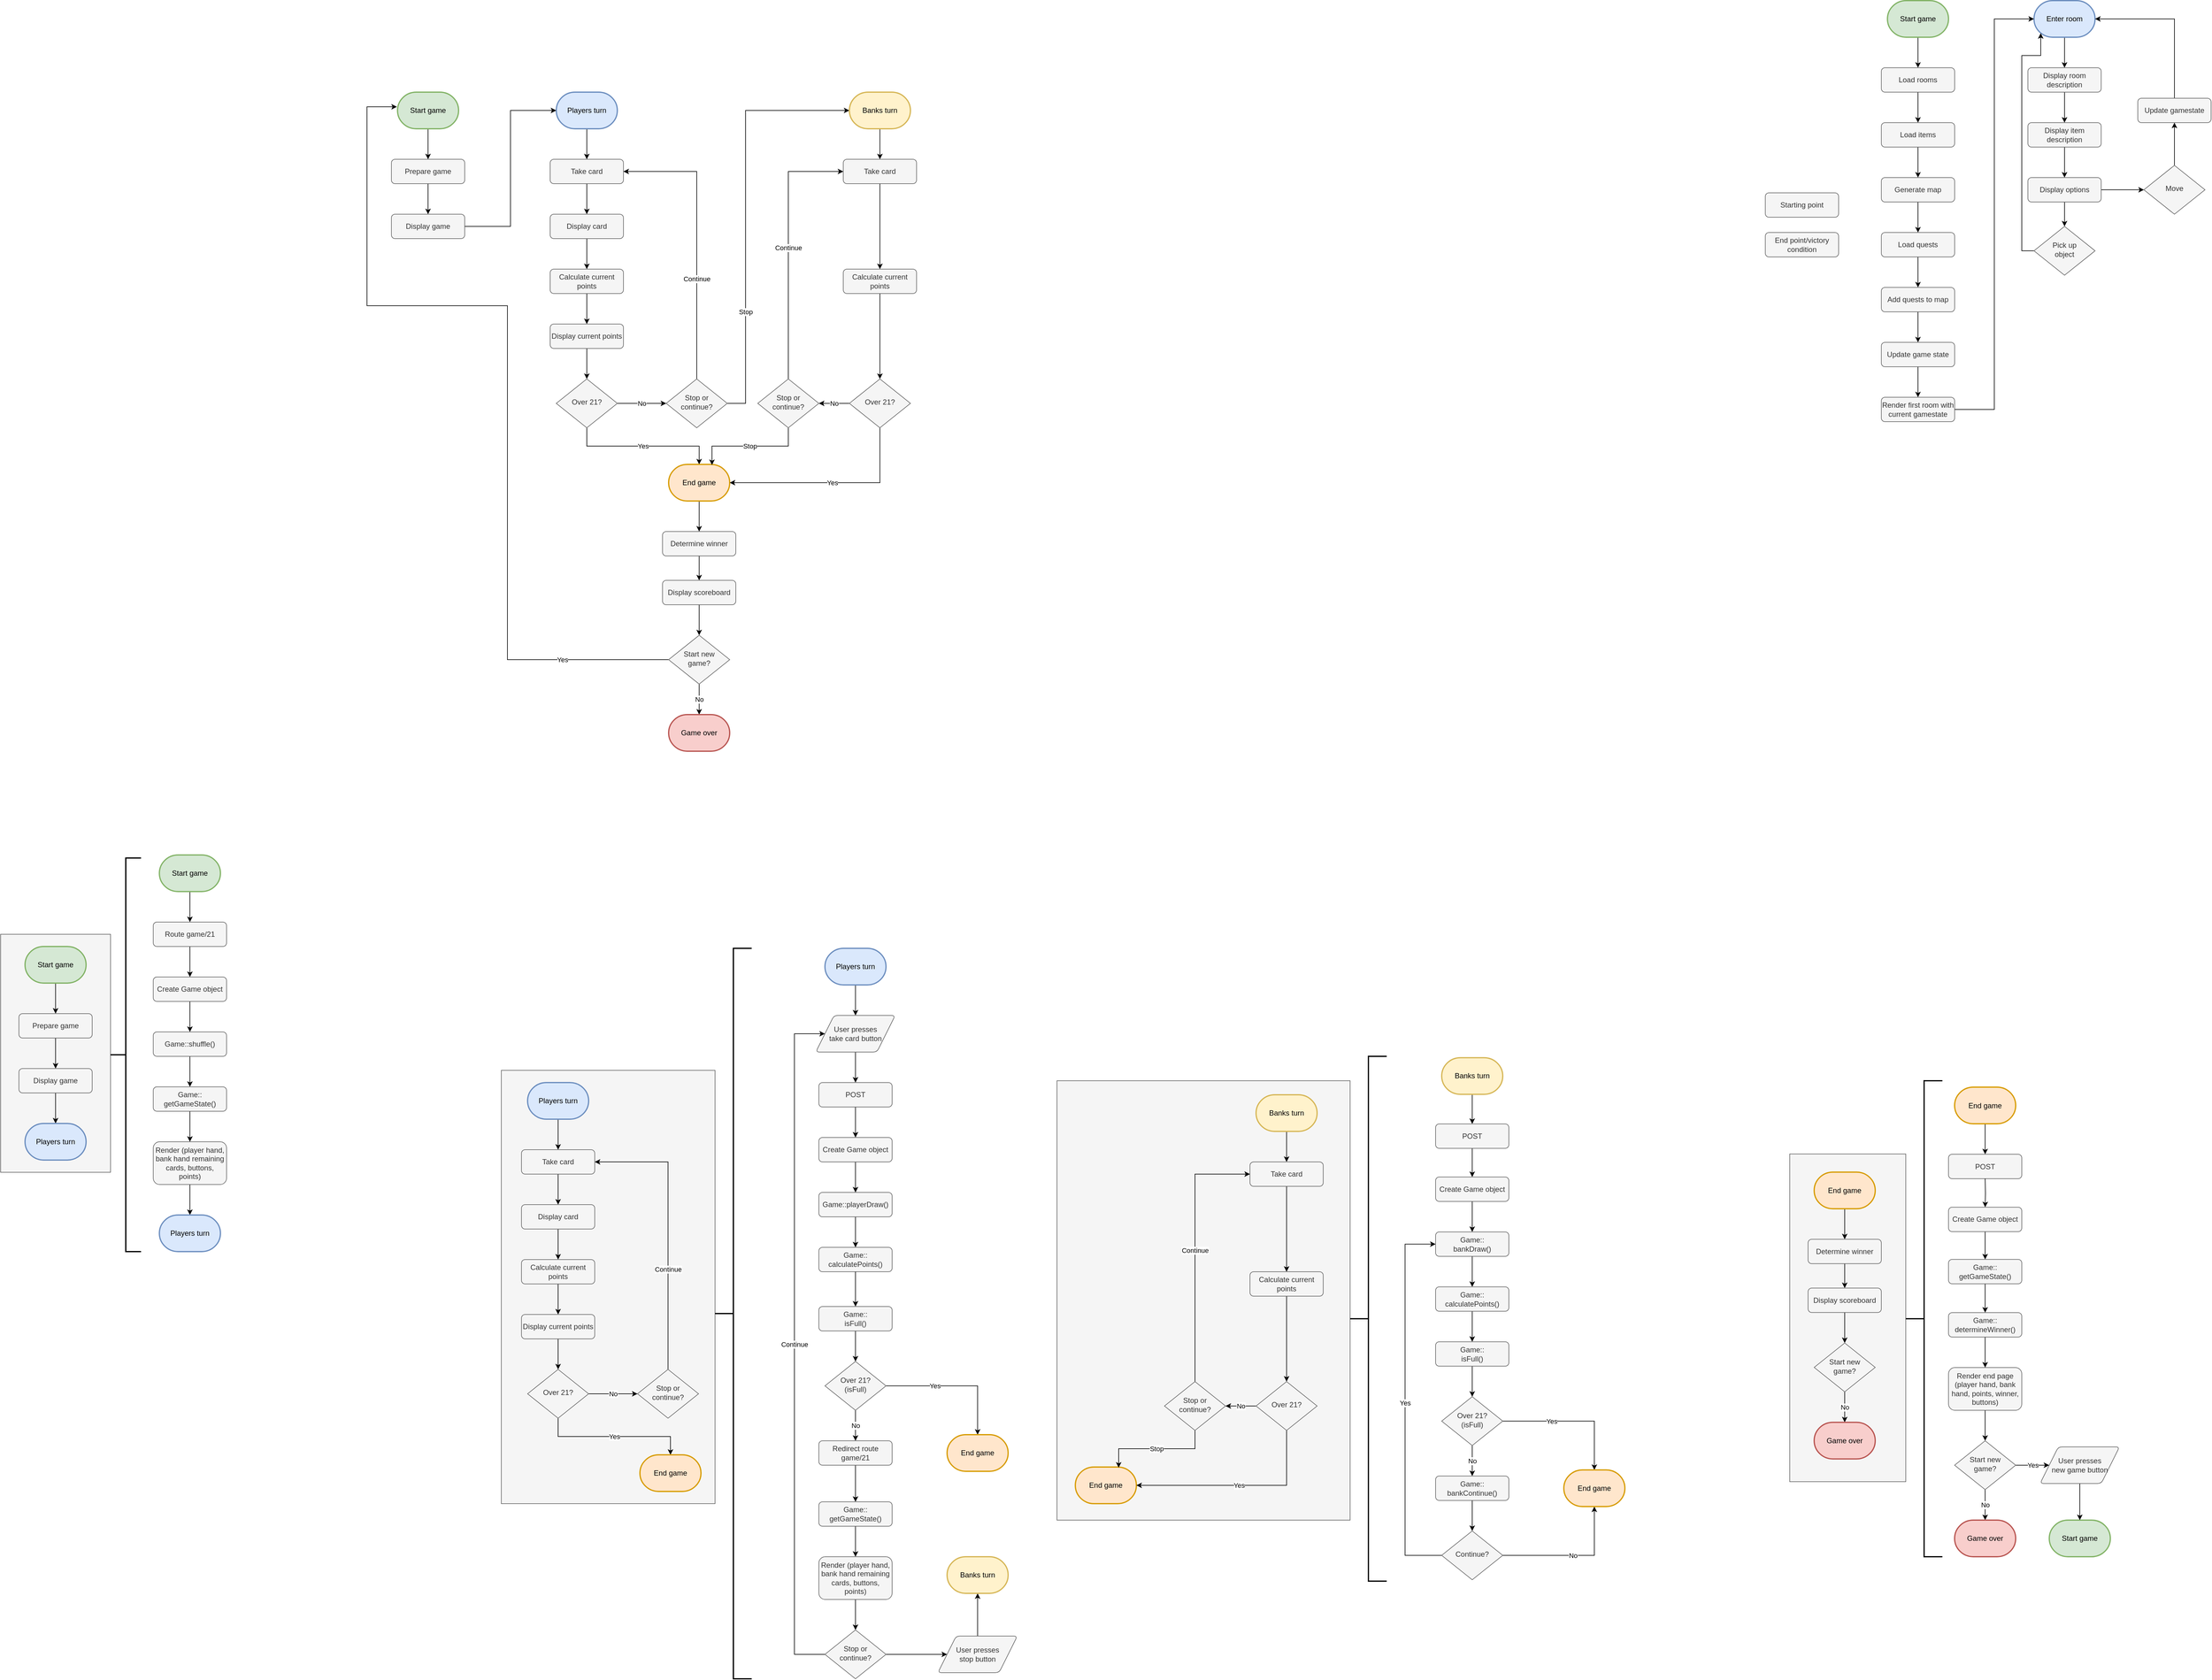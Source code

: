<mxfile version="21.2.8" type="device">
  <diagram id="C5RBs43oDa-KdzZeNtuy" name="Page-1">
    <mxGraphModel dx="2074" dy="691" grid="1" gridSize="10" guides="1" tooltips="1" connect="1" arrows="1" fold="1" page="1" pageScale="1" pageWidth="827" pageHeight="1169" math="0" shadow="0">
      <root>
        <mxCell id="WIyWlLk6GJQsqaUBKTNV-0" />
        <mxCell id="WIyWlLk6GJQsqaUBKTNV-1" parent="WIyWlLk6GJQsqaUBKTNV-0" />
        <mxCell id="T1b6Rpatq1jSky2t6AqJ-9" value="" style="rounded=0;whiteSpace=wrap;html=1;fillColor=#f5f5f5;fontColor=#333333;strokeColor=#666666;" parent="WIyWlLk6GJQsqaUBKTNV-1" vertex="1">
          <mxGeometry x="2200" y="2160" width="190" height="537" as="geometry" />
        </mxCell>
        <mxCell id="DQUW2nhXrTQ-H9Uuajvi-35" value="" style="rounded=0;whiteSpace=wrap;html=1;fillColor=#f5f5f5;fontColor=#333333;strokeColor=#666666;" parent="WIyWlLk6GJQsqaUBKTNV-1" vertex="1">
          <mxGeometry x="1000" y="2040" width="480" height="720" as="geometry" />
        </mxCell>
        <mxCell id="ptOUUm3T6Vk_q6HezHhn-102" value="" style="rounded=0;whiteSpace=wrap;html=1;fillColor=#f5f5f5;fontColor=#333333;strokeColor=#666666;" parent="WIyWlLk6GJQsqaUBKTNV-1" vertex="1">
          <mxGeometry x="90" y="2023" width="350" height="710" as="geometry" />
        </mxCell>
        <mxCell id="ptOUUm3T6Vk_q6HezHhn-72" value="" style="rounded=0;whiteSpace=wrap;html=1;fillColor=#f5f5f5;fontColor=#333333;strokeColor=#666666;" parent="WIyWlLk6GJQsqaUBKTNV-1" vertex="1">
          <mxGeometry x="-730" y="1800" width="180" height="390" as="geometry" />
        </mxCell>
        <mxCell id="ptOUUm3T6Vk_q6HezHhn-61" style="edgeStyle=orthogonalEdgeStyle;rounded=0;orthogonalLoop=1;jettySize=auto;html=1;exitX=0.5;exitY=1;exitDx=0;exitDy=0;exitPerimeter=0;entryX=0.5;entryY=0;entryDx=0;entryDy=0;" parent="WIyWlLk6GJQsqaUBKTNV-1" source="ptOUUm3T6Vk_q6HezHhn-9" target="ptOUUm3T6Vk_q6HezHhn-58" edge="1">
          <mxGeometry relative="1" as="geometry" />
        </mxCell>
        <mxCell id="ptOUUm3T6Vk_q6HezHhn-9" value="Start game" style="strokeWidth=2;html=1;shape=mxgraph.flowchart.terminator;whiteSpace=wrap;fillColor=#d5e8d4;strokeColor=#82b366;" parent="WIyWlLk6GJQsqaUBKTNV-1" vertex="1">
          <mxGeometry x="-80" y="420" width="100" height="60" as="geometry" />
        </mxCell>
        <mxCell id="ptOUUm3T6Vk_q6HezHhn-15" style="edgeStyle=orthogonalEdgeStyle;rounded=0;orthogonalLoop=1;jettySize=auto;html=1;exitX=0.5;exitY=1;exitDx=0;exitDy=0;exitPerimeter=0;entryX=0.5;entryY=0;entryDx=0;entryDy=0;" parent="WIyWlLk6GJQsqaUBKTNV-1" source="ptOUUm3T6Vk_q6HezHhn-11" target="ptOUUm3T6Vk_q6HezHhn-12" edge="1">
          <mxGeometry relative="1" as="geometry" />
        </mxCell>
        <mxCell id="ptOUUm3T6Vk_q6HezHhn-11" value="Players turn" style="strokeWidth=2;html=1;shape=mxgraph.flowchart.terminator;whiteSpace=wrap;fillColor=#dae8fc;strokeColor=#6c8ebf;" parent="WIyWlLk6GJQsqaUBKTNV-1" vertex="1">
          <mxGeometry x="180" y="420" width="100" height="60" as="geometry" />
        </mxCell>
        <mxCell id="ptOUUm3T6Vk_q6HezHhn-14" style="edgeStyle=orthogonalEdgeStyle;rounded=0;orthogonalLoop=1;jettySize=auto;html=1;exitX=0.5;exitY=1;exitDx=0;exitDy=0;entryX=0.5;entryY=0;entryDx=0;entryDy=0;" parent="WIyWlLk6GJQsqaUBKTNV-1" source="ptOUUm3T6Vk_q6HezHhn-12" target="ptOUUm3T6Vk_q6HezHhn-13" edge="1">
          <mxGeometry relative="1" as="geometry" />
        </mxCell>
        <mxCell id="ptOUUm3T6Vk_q6HezHhn-12" value="Take card" style="rounded=1;whiteSpace=wrap;html=1;fontSize=12;glass=0;strokeWidth=1;shadow=0;fillColor=#f5f5f5;fontColor=#333333;strokeColor=#666666;" parent="WIyWlLk6GJQsqaUBKTNV-1" vertex="1">
          <mxGeometry x="170" y="530" width="120" height="40" as="geometry" />
        </mxCell>
        <mxCell id="ptOUUm3T6Vk_q6HezHhn-20" style="edgeStyle=orthogonalEdgeStyle;rounded=0;orthogonalLoop=1;jettySize=auto;html=1;exitX=0.5;exitY=1;exitDx=0;exitDy=0;entryX=0.5;entryY=0;entryDx=0;entryDy=0;" parent="WIyWlLk6GJQsqaUBKTNV-1" source="ptOUUm3T6Vk_q6HezHhn-13" target="ptOUUm3T6Vk_q6HezHhn-19" edge="1">
          <mxGeometry relative="1" as="geometry" />
        </mxCell>
        <mxCell id="ptOUUm3T6Vk_q6HezHhn-13" value="Display card" style="rounded=1;whiteSpace=wrap;html=1;fontSize=12;glass=0;strokeWidth=1;shadow=0;fillColor=#f5f5f5;fontColor=#333333;strokeColor=#666666;" parent="WIyWlLk6GJQsqaUBKTNV-1" vertex="1">
          <mxGeometry x="170" y="620" width="120" height="40" as="geometry" />
        </mxCell>
        <mxCell id="ptOUUm3T6Vk_q6HezHhn-25" value="Continue" style="edgeStyle=orthogonalEdgeStyle;rounded=0;orthogonalLoop=1;jettySize=auto;html=1;exitX=0.5;exitY=0;exitDx=0;exitDy=0;entryX=1;entryY=0.5;entryDx=0;entryDy=0;" parent="WIyWlLk6GJQsqaUBKTNV-1" source="ptOUUm3T6Vk_q6HezHhn-18" target="ptOUUm3T6Vk_q6HezHhn-12" edge="1">
          <mxGeometry x="-0.286" relative="1" as="geometry">
            <Array as="points">
              <mxPoint x="410" y="550" />
            </Array>
            <mxPoint as="offset" />
          </mxGeometry>
        </mxCell>
        <mxCell id="ptOUUm3T6Vk_q6HezHhn-27" value="Stop" style="edgeStyle=orthogonalEdgeStyle;rounded=0;orthogonalLoop=1;jettySize=auto;html=1;exitX=1;exitY=0.5;exitDx=0;exitDy=0;entryX=0;entryY=0.5;entryDx=0;entryDy=0;entryPerimeter=0;" parent="WIyWlLk6GJQsqaUBKTNV-1" source="ptOUUm3T6Vk_q6HezHhn-18" target="ptOUUm3T6Vk_q6HezHhn-26" edge="1">
          <mxGeometry x="-0.471" relative="1" as="geometry">
            <mxPoint x="410" y="450" as="targetPoint" />
            <Array as="points">
              <mxPoint x="490" y="930" />
              <mxPoint x="490" y="450" />
            </Array>
            <mxPoint as="offset" />
          </mxGeometry>
        </mxCell>
        <mxCell id="ptOUUm3T6Vk_q6HezHhn-18" value="Stop or continue?" style="rhombus;whiteSpace=wrap;html=1;shadow=0;fontFamily=Helvetica;fontSize=12;align=center;strokeWidth=1;spacing=6;spacingTop=-4;fillColor=#f5f5f5;strokeColor=#666666;fontColor=#333333;" parent="WIyWlLk6GJQsqaUBKTNV-1" vertex="1">
          <mxGeometry x="360" y="890" width="100" height="80" as="geometry" />
        </mxCell>
        <mxCell id="ptOUUm3T6Vk_q6HezHhn-23" style="edgeStyle=orthogonalEdgeStyle;rounded=0;orthogonalLoop=1;jettySize=auto;html=1;exitX=0.5;exitY=1;exitDx=0;exitDy=0;entryX=0.5;entryY=0;entryDx=0;entryDy=0;" parent="WIyWlLk6GJQsqaUBKTNV-1" source="ptOUUm3T6Vk_q6HezHhn-19" target="ptOUUm3T6Vk_q6HezHhn-22" edge="1">
          <mxGeometry relative="1" as="geometry" />
        </mxCell>
        <mxCell id="ptOUUm3T6Vk_q6HezHhn-19" value="Calculate current points" style="rounded=1;whiteSpace=wrap;html=1;fontSize=12;glass=0;strokeWidth=1;shadow=0;fillColor=#f5f5f5;fontColor=#333333;strokeColor=#666666;" parent="WIyWlLk6GJQsqaUBKTNV-1" vertex="1">
          <mxGeometry x="170" y="710" width="120" height="40" as="geometry" />
        </mxCell>
        <mxCell id="ptOUUm3T6Vk_q6HezHhn-30" style="edgeStyle=orthogonalEdgeStyle;rounded=0;orthogonalLoop=1;jettySize=auto;html=1;exitX=0.5;exitY=1;exitDx=0;exitDy=0;entryX=0.5;entryY=0;entryDx=0;entryDy=0;" parent="WIyWlLk6GJQsqaUBKTNV-1" source="ptOUUm3T6Vk_q6HezHhn-22" target="ptOUUm3T6Vk_q6HezHhn-28" edge="1">
          <mxGeometry relative="1" as="geometry" />
        </mxCell>
        <mxCell id="ptOUUm3T6Vk_q6HezHhn-22" value="Display current points" style="rounded=1;whiteSpace=wrap;html=1;fontSize=12;glass=0;strokeWidth=1;shadow=0;fillColor=#f5f5f5;fontColor=#333333;strokeColor=#666666;" parent="WIyWlLk6GJQsqaUBKTNV-1" vertex="1">
          <mxGeometry x="170" y="800" width="120" height="40" as="geometry" />
        </mxCell>
        <mxCell id="ptOUUm3T6Vk_q6HezHhn-43" style="edgeStyle=orthogonalEdgeStyle;rounded=0;orthogonalLoop=1;jettySize=auto;html=1;exitX=0.5;exitY=1;exitDx=0;exitDy=0;exitPerimeter=0;entryX=0.5;entryY=0;entryDx=0;entryDy=0;" parent="WIyWlLk6GJQsqaUBKTNV-1" source="ptOUUm3T6Vk_q6HezHhn-26" target="ptOUUm3T6Vk_q6HezHhn-35" edge="1">
          <mxGeometry relative="1" as="geometry" />
        </mxCell>
        <mxCell id="ptOUUm3T6Vk_q6HezHhn-26" value="Banks turn" style="strokeWidth=2;html=1;shape=mxgraph.flowchart.terminator;whiteSpace=wrap;fillColor=#fff2cc;strokeColor=#d6b656;" parent="WIyWlLk6GJQsqaUBKTNV-1" vertex="1">
          <mxGeometry x="660" y="420" width="100" height="60" as="geometry" />
        </mxCell>
        <mxCell id="ptOUUm3T6Vk_q6HezHhn-32" value="Yes" style="edgeStyle=orthogonalEdgeStyle;rounded=0;orthogonalLoop=1;jettySize=auto;html=1;exitX=0.5;exitY=1;exitDx=0;exitDy=0;entryX=0.5;entryY=0;entryDx=0;entryDy=0;entryPerimeter=0;" parent="WIyWlLk6GJQsqaUBKTNV-1" source="ptOUUm3T6Vk_q6HezHhn-28" target="ptOUUm3T6Vk_q6HezHhn-31" edge="1">
          <mxGeometry relative="1" as="geometry" />
        </mxCell>
        <mxCell id="ptOUUm3T6Vk_q6HezHhn-33" value="No" style="edgeStyle=orthogonalEdgeStyle;rounded=0;orthogonalLoop=1;jettySize=auto;html=1;entryX=0;entryY=0.5;entryDx=0;entryDy=0;" parent="WIyWlLk6GJQsqaUBKTNV-1" source="ptOUUm3T6Vk_q6HezHhn-28" target="ptOUUm3T6Vk_q6HezHhn-18" edge="1">
          <mxGeometry relative="1" as="geometry">
            <mxPoint x="380" y="1080" as="targetPoint" />
          </mxGeometry>
        </mxCell>
        <mxCell id="ptOUUm3T6Vk_q6HezHhn-28" value="Over 21?" style="rhombus;whiteSpace=wrap;html=1;shadow=0;fontFamily=Helvetica;fontSize=12;align=center;strokeWidth=1;spacing=6;spacingTop=-4;fillColor=#f5f5f5;strokeColor=#666666;fontColor=#333333;" parent="WIyWlLk6GJQsqaUBKTNV-1" vertex="1">
          <mxGeometry x="180" y="890" width="100" height="80" as="geometry" />
        </mxCell>
        <mxCell id="ptOUUm3T6Vk_q6HezHhn-50" style="edgeStyle=orthogonalEdgeStyle;rounded=0;orthogonalLoop=1;jettySize=auto;html=1;exitX=0.5;exitY=1;exitDx=0;exitDy=0;exitPerimeter=0;entryX=0.5;entryY=0;entryDx=0;entryDy=0;" parent="WIyWlLk6GJQsqaUBKTNV-1" source="ptOUUm3T6Vk_q6HezHhn-31" target="ptOUUm3T6Vk_q6HezHhn-49" edge="1">
          <mxGeometry relative="1" as="geometry" />
        </mxCell>
        <mxCell id="ptOUUm3T6Vk_q6HezHhn-31" value="End game" style="strokeWidth=2;html=1;shape=mxgraph.flowchart.terminator;whiteSpace=wrap;fillColor=#ffe6cc;strokeColor=#d79b00;" parent="WIyWlLk6GJQsqaUBKTNV-1" vertex="1">
          <mxGeometry x="364" y="1030" width="100" height="60" as="geometry" />
        </mxCell>
        <mxCell id="ptOUUm3T6Vk_q6HezHhn-34" style="edgeStyle=orthogonalEdgeStyle;rounded=0;orthogonalLoop=1;jettySize=auto;html=1;exitX=0.5;exitY=1;exitDx=0;exitDy=0;entryX=0.5;entryY=0;entryDx=0;entryDy=0;" parent="WIyWlLk6GJQsqaUBKTNV-1" source="ptOUUm3T6Vk_q6HezHhn-35" target="ptOUUm3T6Vk_q6HezHhn-39" edge="1">
          <mxGeometry relative="1" as="geometry">
            <mxPoint x="710" y="620" as="targetPoint" />
          </mxGeometry>
        </mxCell>
        <mxCell id="ptOUUm3T6Vk_q6HezHhn-35" value="Take card" style="rounded=1;whiteSpace=wrap;html=1;fontSize=12;glass=0;strokeWidth=1;shadow=0;fillColor=#f5f5f5;fontColor=#333333;strokeColor=#666666;" parent="WIyWlLk6GJQsqaUBKTNV-1" vertex="1">
          <mxGeometry x="650" y="530" width="120" height="40" as="geometry" />
        </mxCell>
        <mxCell id="ptOUUm3T6Vk_q6HezHhn-38" style="edgeStyle=orthogonalEdgeStyle;rounded=0;orthogonalLoop=1;jettySize=auto;html=1;exitX=0.5;exitY=1;exitDx=0;exitDy=0;entryX=0.5;entryY=0;entryDx=0;entryDy=0;" parent="WIyWlLk6GJQsqaUBKTNV-1" source="ptOUUm3T6Vk_q6HezHhn-39" target="ptOUUm3T6Vk_q6HezHhn-42" edge="1">
          <mxGeometry relative="1" as="geometry">
            <mxPoint x="710" y="800" as="targetPoint" />
          </mxGeometry>
        </mxCell>
        <mxCell id="ptOUUm3T6Vk_q6HezHhn-39" value="Calculate current points" style="rounded=1;whiteSpace=wrap;html=1;fontSize=12;glass=0;strokeWidth=1;shadow=0;fillColor=#f5f5f5;fontColor=#333333;strokeColor=#666666;" parent="WIyWlLk6GJQsqaUBKTNV-1" vertex="1">
          <mxGeometry x="650" y="710" width="120" height="40" as="geometry" />
        </mxCell>
        <mxCell id="ptOUUm3T6Vk_q6HezHhn-45" value="Yes" style="edgeStyle=orthogonalEdgeStyle;rounded=0;orthogonalLoop=1;jettySize=auto;html=1;exitX=0.5;exitY=1;exitDx=0;exitDy=0;entryX=1;entryY=0.5;entryDx=0;entryDy=0;entryPerimeter=0;" parent="WIyWlLk6GJQsqaUBKTNV-1" source="ptOUUm3T6Vk_q6HezHhn-42" target="ptOUUm3T6Vk_q6HezHhn-31" edge="1">
          <mxGeometry relative="1" as="geometry" />
        </mxCell>
        <mxCell id="ptOUUm3T6Vk_q6HezHhn-46" value="No" style="edgeStyle=orthogonalEdgeStyle;rounded=0;orthogonalLoop=1;jettySize=auto;html=1;exitX=0;exitY=0.5;exitDx=0;exitDy=0;entryX=1;entryY=0.5;entryDx=0;entryDy=0;" parent="WIyWlLk6GJQsqaUBKTNV-1" source="ptOUUm3T6Vk_q6HezHhn-42" target="ptOUUm3T6Vk_q6HezHhn-44" edge="1">
          <mxGeometry relative="1" as="geometry" />
        </mxCell>
        <mxCell id="ptOUUm3T6Vk_q6HezHhn-42" value="Over 21?" style="rhombus;whiteSpace=wrap;html=1;shadow=0;fontFamily=Helvetica;fontSize=12;align=center;strokeWidth=1;spacing=6;spacingTop=-4;fillColor=#f5f5f5;strokeColor=#666666;fontColor=#333333;" parent="WIyWlLk6GJQsqaUBKTNV-1" vertex="1">
          <mxGeometry x="660" y="890" width="100" height="80" as="geometry" />
        </mxCell>
        <mxCell id="ptOUUm3T6Vk_q6HezHhn-47" value="Continue" style="edgeStyle=orthogonalEdgeStyle;rounded=0;orthogonalLoop=1;jettySize=auto;html=1;exitX=0.5;exitY=0;exitDx=0;exitDy=0;entryX=0;entryY=0.5;entryDx=0;entryDy=0;" parent="WIyWlLk6GJQsqaUBKTNV-1" source="ptOUUm3T6Vk_q6HezHhn-44" target="ptOUUm3T6Vk_q6HezHhn-35" edge="1">
          <mxGeometry relative="1" as="geometry" />
        </mxCell>
        <mxCell id="ptOUUm3T6Vk_q6HezHhn-48" value="Stop" style="edgeStyle=orthogonalEdgeStyle;rounded=0;orthogonalLoop=1;jettySize=auto;html=1;exitX=0.5;exitY=1;exitDx=0;exitDy=0;entryX=0.71;entryY=0.017;entryDx=0;entryDy=0;entryPerimeter=0;" parent="WIyWlLk6GJQsqaUBKTNV-1" source="ptOUUm3T6Vk_q6HezHhn-44" target="ptOUUm3T6Vk_q6HezHhn-31" edge="1">
          <mxGeometry relative="1" as="geometry" />
        </mxCell>
        <mxCell id="ptOUUm3T6Vk_q6HezHhn-44" value="Stop or continue?" style="rhombus;whiteSpace=wrap;html=1;shadow=0;fontFamily=Helvetica;fontSize=12;align=center;strokeWidth=1;spacing=6;spacingTop=-4;fillColor=#f5f5f5;strokeColor=#666666;fontColor=#333333;" parent="WIyWlLk6GJQsqaUBKTNV-1" vertex="1">
          <mxGeometry x="510" y="890" width="100" height="80" as="geometry" />
        </mxCell>
        <mxCell id="ptOUUm3T6Vk_q6HezHhn-55" style="edgeStyle=orthogonalEdgeStyle;rounded=0;orthogonalLoop=1;jettySize=auto;html=1;exitX=0.5;exitY=1;exitDx=0;exitDy=0;entryX=0.5;entryY=0;entryDx=0;entryDy=0;" parent="WIyWlLk6GJQsqaUBKTNV-1" source="ptOUUm3T6Vk_q6HezHhn-49" target="ptOUUm3T6Vk_q6HezHhn-51" edge="1">
          <mxGeometry relative="1" as="geometry" />
        </mxCell>
        <mxCell id="ptOUUm3T6Vk_q6HezHhn-49" value="Determine winner" style="rounded=1;whiteSpace=wrap;html=1;fontSize=12;glass=0;strokeWidth=1;shadow=0;fillColor=#f5f5f5;fontColor=#333333;strokeColor=#666666;" parent="WIyWlLk6GJQsqaUBKTNV-1" vertex="1">
          <mxGeometry x="354" y="1140" width="120" height="40" as="geometry" />
        </mxCell>
        <mxCell id="ptOUUm3T6Vk_q6HezHhn-56" style="edgeStyle=orthogonalEdgeStyle;rounded=0;orthogonalLoop=1;jettySize=auto;html=1;exitX=0.5;exitY=1;exitDx=0;exitDy=0;entryX=0.5;entryY=0;entryDx=0;entryDy=0;" parent="WIyWlLk6GJQsqaUBKTNV-1" source="ptOUUm3T6Vk_q6HezHhn-51" target="ptOUUm3T6Vk_q6HezHhn-52" edge="1">
          <mxGeometry relative="1" as="geometry" />
        </mxCell>
        <mxCell id="ptOUUm3T6Vk_q6HezHhn-51" value="Display scoreboard" style="rounded=1;whiteSpace=wrap;html=1;fontSize=12;glass=0;strokeWidth=1;shadow=0;fillColor=#f5f5f5;fontColor=#333333;strokeColor=#666666;" parent="WIyWlLk6GJQsqaUBKTNV-1" vertex="1">
          <mxGeometry x="354" y="1220" width="120" height="40" as="geometry" />
        </mxCell>
        <mxCell id="ptOUUm3T6Vk_q6HezHhn-53" value="No" style="edgeStyle=orthogonalEdgeStyle;rounded=0;orthogonalLoop=1;jettySize=auto;html=1;exitX=0.5;exitY=1;exitDx=0;exitDy=0;entryX=0.5;entryY=0;entryDx=0;entryDy=0;entryPerimeter=0;" parent="WIyWlLk6GJQsqaUBKTNV-1" source="ptOUUm3T6Vk_q6HezHhn-52" target="ptOUUm3T6Vk_q6HezHhn-54" edge="1">
          <mxGeometry relative="1" as="geometry">
            <mxPoint x="530" y="1350" as="targetPoint" />
          </mxGeometry>
        </mxCell>
        <mxCell id="ptOUUm3T6Vk_q6HezHhn-57" value="Yes" style="edgeStyle=orthogonalEdgeStyle;rounded=0;orthogonalLoop=1;jettySize=auto;html=1;exitX=0;exitY=0.5;exitDx=0;exitDy=0;entryX=-0.01;entryY=0.4;entryDx=0;entryDy=0;entryPerimeter=0;" parent="WIyWlLk6GJQsqaUBKTNV-1" source="ptOUUm3T6Vk_q6HezHhn-52" target="ptOUUm3T6Vk_q6HezHhn-9" edge="1">
          <mxGeometry x="-0.76" relative="1" as="geometry">
            <mxPoint x="-100" y="680" as="targetPoint" />
            <Array as="points">
              <mxPoint x="100" y="1350" />
              <mxPoint x="100" y="770" />
              <mxPoint x="-130" y="770" />
              <mxPoint x="-130" y="444" />
            </Array>
            <mxPoint as="offset" />
          </mxGeometry>
        </mxCell>
        <mxCell id="ptOUUm3T6Vk_q6HezHhn-52" value="Start new game?" style="rhombus;whiteSpace=wrap;html=1;shadow=0;fontFamily=Helvetica;fontSize=12;align=center;strokeWidth=1;spacing=6;spacingTop=-4;fillColor=#f5f5f5;strokeColor=#666666;fontColor=#333333;" parent="WIyWlLk6GJQsqaUBKTNV-1" vertex="1">
          <mxGeometry x="364" y="1310" width="100" height="80" as="geometry" />
        </mxCell>
        <mxCell id="ptOUUm3T6Vk_q6HezHhn-54" value="Game over" style="strokeWidth=2;html=1;shape=mxgraph.flowchart.terminator;whiteSpace=wrap;fillColor=#f8cecc;strokeColor=#b85450;" parent="WIyWlLk6GJQsqaUBKTNV-1" vertex="1">
          <mxGeometry x="364" y="1440" width="100" height="60" as="geometry" />
        </mxCell>
        <mxCell id="ptOUUm3T6Vk_q6HezHhn-62" style="edgeStyle=orthogonalEdgeStyle;rounded=0;orthogonalLoop=1;jettySize=auto;html=1;exitX=0.5;exitY=1;exitDx=0;exitDy=0;entryX=0.5;entryY=0;entryDx=0;entryDy=0;" parent="WIyWlLk6GJQsqaUBKTNV-1" source="ptOUUm3T6Vk_q6HezHhn-58" target="ptOUUm3T6Vk_q6HezHhn-59" edge="1">
          <mxGeometry relative="1" as="geometry" />
        </mxCell>
        <mxCell id="ptOUUm3T6Vk_q6HezHhn-58" value="Prepare game" style="rounded=1;whiteSpace=wrap;html=1;fontSize=12;glass=0;strokeWidth=1;shadow=0;fillColor=#f5f5f5;fontColor=#333333;strokeColor=#666666;" parent="WIyWlLk6GJQsqaUBKTNV-1" vertex="1">
          <mxGeometry x="-90" y="530" width="120" height="40" as="geometry" />
        </mxCell>
        <mxCell id="ptOUUm3T6Vk_q6HezHhn-60" style="edgeStyle=orthogonalEdgeStyle;rounded=0;orthogonalLoop=1;jettySize=auto;html=1;exitX=1;exitY=0.5;exitDx=0;exitDy=0;entryX=0;entryY=0.5;entryDx=0;entryDy=0;entryPerimeter=0;" parent="WIyWlLk6GJQsqaUBKTNV-1" source="ptOUUm3T6Vk_q6HezHhn-59" target="ptOUUm3T6Vk_q6HezHhn-11" edge="1">
          <mxGeometry relative="1" as="geometry" />
        </mxCell>
        <mxCell id="ptOUUm3T6Vk_q6HezHhn-59" value="Display game" style="rounded=1;whiteSpace=wrap;html=1;fontSize=12;glass=0;strokeWidth=1;shadow=0;fillColor=#f5f5f5;fontColor=#333333;strokeColor=#666666;" parent="WIyWlLk6GJQsqaUBKTNV-1" vertex="1">
          <mxGeometry x="-90" y="620" width="120" height="40" as="geometry" />
        </mxCell>
        <mxCell id="ptOUUm3T6Vk_q6HezHhn-66" style="edgeStyle=orthogonalEdgeStyle;rounded=0;orthogonalLoop=1;jettySize=auto;html=1;exitX=0.5;exitY=1;exitDx=0;exitDy=0;exitPerimeter=0;entryX=0.5;entryY=0;entryDx=0;entryDy=0;" parent="WIyWlLk6GJQsqaUBKTNV-1" source="ptOUUm3T6Vk_q6HezHhn-67" target="ptOUUm3T6Vk_q6HezHhn-69" edge="1">
          <mxGeometry relative="1" as="geometry" />
        </mxCell>
        <mxCell id="ptOUUm3T6Vk_q6HezHhn-67" value="Start game" style="strokeWidth=2;html=1;shape=mxgraph.flowchart.terminator;whiteSpace=wrap;fillColor=#d5e8d4;strokeColor=#82b366;" parent="WIyWlLk6GJQsqaUBKTNV-1" vertex="1">
          <mxGeometry x="-690" y="1820" width="100" height="60" as="geometry" />
        </mxCell>
        <mxCell id="ptOUUm3T6Vk_q6HezHhn-68" style="edgeStyle=orthogonalEdgeStyle;rounded=0;orthogonalLoop=1;jettySize=auto;html=1;exitX=0.5;exitY=1;exitDx=0;exitDy=0;entryX=0.5;entryY=0;entryDx=0;entryDy=0;" parent="WIyWlLk6GJQsqaUBKTNV-1" source="ptOUUm3T6Vk_q6HezHhn-69" target="ptOUUm3T6Vk_q6HezHhn-70" edge="1">
          <mxGeometry relative="1" as="geometry" />
        </mxCell>
        <mxCell id="ptOUUm3T6Vk_q6HezHhn-69" value="Prepare game" style="rounded=1;whiteSpace=wrap;html=1;fontSize=12;glass=0;strokeWidth=1;shadow=0;fillColor=#f5f5f5;fontColor=#333333;strokeColor=#666666;" parent="WIyWlLk6GJQsqaUBKTNV-1" vertex="1">
          <mxGeometry x="-700" y="1930" width="120" height="40" as="geometry" />
        </mxCell>
        <mxCell id="ptOUUm3T6Vk_q6HezHhn-83" style="edgeStyle=orthogonalEdgeStyle;rounded=0;orthogonalLoop=1;jettySize=auto;html=1;exitX=0.5;exitY=1;exitDx=0;exitDy=0;entryX=0.5;entryY=0;entryDx=0;entryDy=0;entryPerimeter=0;" parent="WIyWlLk6GJQsqaUBKTNV-1" source="ptOUUm3T6Vk_q6HezHhn-70" target="ptOUUm3T6Vk_q6HezHhn-82" edge="1">
          <mxGeometry relative="1" as="geometry" />
        </mxCell>
        <mxCell id="ptOUUm3T6Vk_q6HezHhn-70" value="Display game" style="rounded=1;whiteSpace=wrap;html=1;fontSize=12;glass=0;strokeWidth=1;shadow=0;fillColor=#f5f5f5;fontColor=#333333;strokeColor=#666666;" parent="WIyWlLk6GJQsqaUBKTNV-1" vertex="1">
          <mxGeometry x="-700" y="2020" width="120" height="40" as="geometry" />
        </mxCell>
        <mxCell id="ptOUUm3T6Vk_q6HezHhn-71" value="" style="strokeWidth=2;html=1;shape=mxgraph.flowchart.annotation_2;align=left;labelPosition=right;pointerEvents=1;" parent="WIyWlLk6GJQsqaUBKTNV-1" vertex="1">
          <mxGeometry x="-550" y="1675" width="50" height="645" as="geometry" />
        </mxCell>
        <mxCell id="ptOUUm3T6Vk_q6HezHhn-78" style="edgeStyle=orthogonalEdgeStyle;rounded=0;orthogonalLoop=1;jettySize=auto;html=1;exitX=0.5;exitY=1;exitDx=0;exitDy=0;exitPerimeter=0;entryX=0.5;entryY=0;entryDx=0;entryDy=0;" parent="WIyWlLk6GJQsqaUBKTNV-1" source="ptOUUm3T6Vk_q6HezHhn-73" target="ptOUUm3T6Vk_q6HezHhn-74" edge="1">
          <mxGeometry relative="1" as="geometry" />
        </mxCell>
        <mxCell id="ptOUUm3T6Vk_q6HezHhn-73" value="Start game" style="strokeWidth=2;html=1;shape=mxgraph.flowchart.terminator;whiteSpace=wrap;fillColor=#d5e8d4;strokeColor=#82b366;" parent="WIyWlLk6GJQsqaUBKTNV-1" vertex="1">
          <mxGeometry x="-470" y="1670" width="100" height="60" as="geometry" />
        </mxCell>
        <mxCell id="ptOUUm3T6Vk_q6HezHhn-79" style="edgeStyle=orthogonalEdgeStyle;rounded=0;orthogonalLoop=1;jettySize=auto;html=1;exitX=0.5;exitY=1;exitDx=0;exitDy=0;entryX=0.5;entryY=0;entryDx=0;entryDy=0;" parent="WIyWlLk6GJQsqaUBKTNV-1" source="ptOUUm3T6Vk_q6HezHhn-74" target="ptOUUm3T6Vk_q6HezHhn-75" edge="1">
          <mxGeometry relative="1" as="geometry" />
        </mxCell>
        <mxCell id="ptOUUm3T6Vk_q6HezHhn-74" value="Route game/21" style="rounded=1;whiteSpace=wrap;html=1;fontSize=12;glass=0;strokeWidth=1;shadow=0;fillColor=#f5f5f5;fontColor=#333333;strokeColor=#666666;" parent="WIyWlLk6GJQsqaUBKTNV-1" vertex="1">
          <mxGeometry x="-480" y="1780" width="120" height="40" as="geometry" />
        </mxCell>
        <mxCell id="ptOUUm3T6Vk_q6HezHhn-80" style="edgeStyle=orthogonalEdgeStyle;rounded=0;orthogonalLoop=1;jettySize=auto;html=1;exitX=0.5;exitY=1;exitDx=0;exitDy=0;entryX=0.5;entryY=0;entryDx=0;entryDy=0;" parent="WIyWlLk6GJQsqaUBKTNV-1" source="ptOUUm3T6Vk_q6HezHhn-75" target="ptOUUm3T6Vk_q6HezHhn-76" edge="1">
          <mxGeometry relative="1" as="geometry" />
        </mxCell>
        <mxCell id="ptOUUm3T6Vk_q6HezHhn-75" value="Create Game object" style="rounded=1;whiteSpace=wrap;html=1;fontSize=12;glass=0;strokeWidth=1;shadow=0;fillColor=#f5f5f5;fontColor=#333333;strokeColor=#666666;" parent="WIyWlLk6GJQsqaUBKTNV-1" vertex="1">
          <mxGeometry x="-480" y="1870" width="120" height="40" as="geometry" />
        </mxCell>
        <mxCell id="smCGJ6wCniHxrGbqvBY--1" style="edgeStyle=orthogonalEdgeStyle;rounded=0;orthogonalLoop=1;jettySize=auto;html=1;exitX=0.5;exitY=1;exitDx=0;exitDy=0;entryX=0.5;entryY=0;entryDx=0;entryDy=0;" parent="WIyWlLk6GJQsqaUBKTNV-1" source="ptOUUm3T6Vk_q6HezHhn-76" target="smCGJ6wCniHxrGbqvBY--0" edge="1">
          <mxGeometry relative="1" as="geometry" />
        </mxCell>
        <mxCell id="ptOUUm3T6Vk_q6HezHhn-76" value="Game::shuffle()" style="rounded=1;whiteSpace=wrap;html=1;fontSize=12;glass=0;strokeWidth=1;shadow=0;fillColor=#f5f5f5;fontColor=#333333;strokeColor=#666666;" parent="WIyWlLk6GJQsqaUBKTNV-1" vertex="1">
          <mxGeometry x="-480" y="1960" width="120" height="40" as="geometry" />
        </mxCell>
        <mxCell id="ptOUUm3T6Vk_q6HezHhn-85" style="edgeStyle=orthogonalEdgeStyle;rounded=0;orthogonalLoop=1;jettySize=auto;html=1;exitX=0.5;exitY=1;exitDx=0;exitDy=0;entryX=0.5;entryY=0;entryDx=0;entryDy=0;entryPerimeter=0;" parent="WIyWlLk6GJQsqaUBKTNV-1" source="ptOUUm3T6Vk_q6HezHhn-77" target="ptOUUm3T6Vk_q6HezHhn-84" edge="1">
          <mxGeometry relative="1" as="geometry" />
        </mxCell>
        <mxCell id="ptOUUm3T6Vk_q6HezHhn-77" value="Render (player hand, bank hand remaining cards, buttons, points)" style="rounded=1;whiteSpace=wrap;html=1;fontSize=12;glass=0;strokeWidth=1;shadow=0;fillColor=#f5f5f5;fontColor=#333333;strokeColor=#666666;" parent="WIyWlLk6GJQsqaUBKTNV-1" vertex="1">
          <mxGeometry x="-480" y="2140" width="120" height="70" as="geometry" />
        </mxCell>
        <mxCell id="ptOUUm3T6Vk_q6HezHhn-82" value="Players turn" style="strokeWidth=2;html=1;shape=mxgraph.flowchart.terminator;whiteSpace=wrap;fillColor=#dae8fc;strokeColor=#6c8ebf;" parent="WIyWlLk6GJQsqaUBKTNV-1" vertex="1">
          <mxGeometry x="-690" y="2110" width="100" height="60" as="geometry" />
        </mxCell>
        <mxCell id="ptOUUm3T6Vk_q6HezHhn-84" value="Players turn" style="strokeWidth=2;html=1;shape=mxgraph.flowchart.terminator;whiteSpace=wrap;fillColor=#dae8fc;strokeColor=#6c8ebf;" parent="WIyWlLk6GJQsqaUBKTNV-1" vertex="1">
          <mxGeometry x="-470" y="2260" width="100" height="60" as="geometry" />
        </mxCell>
        <mxCell id="ptOUUm3T6Vk_q6HezHhn-86" style="edgeStyle=orthogonalEdgeStyle;rounded=0;orthogonalLoop=1;jettySize=auto;html=1;exitX=0.5;exitY=1;exitDx=0;exitDy=0;exitPerimeter=0;entryX=0.5;entryY=0;entryDx=0;entryDy=0;" parent="WIyWlLk6GJQsqaUBKTNV-1" source="ptOUUm3T6Vk_q6HezHhn-87" target="ptOUUm3T6Vk_q6HezHhn-89" edge="1">
          <mxGeometry relative="1" as="geometry" />
        </mxCell>
        <mxCell id="ptOUUm3T6Vk_q6HezHhn-87" value="Players turn" style="strokeWidth=2;html=1;shape=mxgraph.flowchart.terminator;whiteSpace=wrap;fillColor=#dae8fc;strokeColor=#6c8ebf;" parent="WIyWlLk6GJQsqaUBKTNV-1" vertex="1">
          <mxGeometry x="133" y="2043" width="100" height="60" as="geometry" />
        </mxCell>
        <mxCell id="ptOUUm3T6Vk_q6HezHhn-88" style="edgeStyle=orthogonalEdgeStyle;rounded=0;orthogonalLoop=1;jettySize=auto;html=1;exitX=0.5;exitY=1;exitDx=0;exitDy=0;entryX=0.5;entryY=0;entryDx=0;entryDy=0;" parent="WIyWlLk6GJQsqaUBKTNV-1" source="ptOUUm3T6Vk_q6HezHhn-89" target="ptOUUm3T6Vk_q6HezHhn-91" edge="1">
          <mxGeometry relative="1" as="geometry" />
        </mxCell>
        <mxCell id="ptOUUm3T6Vk_q6HezHhn-89" value="Take card" style="rounded=1;whiteSpace=wrap;html=1;fontSize=12;glass=0;strokeWidth=1;shadow=0;fillColor=#f5f5f5;fontColor=#333333;strokeColor=#666666;" parent="WIyWlLk6GJQsqaUBKTNV-1" vertex="1">
          <mxGeometry x="123" y="2153" width="120" height="40" as="geometry" />
        </mxCell>
        <mxCell id="ptOUUm3T6Vk_q6HezHhn-90" style="edgeStyle=orthogonalEdgeStyle;rounded=0;orthogonalLoop=1;jettySize=auto;html=1;exitX=0.5;exitY=1;exitDx=0;exitDy=0;entryX=0.5;entryY=0;entryDx=0;entryDy=0;" parent="WIyWlLk6GJQsqaUBKTNV-1" source="ptOUUm3T6Vk_q6HezHhn-91" target="ptOUUm3T6Vk_q6HezHhn-95" edge="1">
          <mxGeometry relative="1" as="geometry" />
        </mxCell>
        <mxCell id="ptOUUm3T6Vk_q6HezHhn-91" value="Display card" style="rounded=1;whiteSpace=wrap;html=1;fontSize=12;glass=0;strokeWidth=1;shadow=0;fillColor=#f5f5f5;fontColor=#333333;strokeColor=#666666;" parent="WIyWlLk6GJQsqaUBKTNV-1" vertex="1">
          <mxGeometry x="123" y="2243" width="120" height="40" as="geometry" />
        </mxCell>
        <mxCell id="ptOUUm3T6Vk_q6HezHhn-92" value="Continue" style="edgeStyle=orthogonalEdgeStyle;rounded=0;orthogonalLoop=1;jettySize=auto;html=1;exitX=0.5;exitY=0;exitDx=0;exitDy=0;entryX=1;entryY=0.5;entryDx=0;entryDy=0;" parent="WIyWlLk6GJQsqaUBKTNV-1" source="ptOUUm3T6Vk_q6HezHhn-93" target="ptOUUm3T6Vk_q6HezHhn-89" edge="1">
          <mxGeometry x="-0.286" relative="1" as="geometry">
            <Array as="points">
              <mxPoint x="363" y="2173" />
            </Array>
            <mxPoint as="offset" />
          </mxGeometry>
        </mxCell>
        <mxCell id="ptOUUm3T6Vk_q6HezHhn-93" value="Stop or continue?" style="rhombus;whiteSpace=wrap;html=1;shadow=0;fontFamily=Helvetica;fontSize=12;align=center;strokeWidth=1;spacing=6;spacingTop=-4;fillColor=#f5f5f5;strokeColor=#666666;fontColor=#333333;" parent="WIyWlLk6GJQsqaUBKTNV-1" vertex="1">
          <mxGeometry x="313" y="2513" width="100" height="80" as="geometry" />
        </mxCell>
        <mxCell id="ptOUUm3T6Vk_q6HezHhn-94" style="edgeStyle=orthogonalEdgeStyle;rounded=0;orthogonalLoop=1;jettySize=auto;html=1;exitX=0.5;exitY=1;exitDx=0;exitDy=0;entryX=0.5;entryY=0;entryDx=0;entryDy=0;" parent="WIyWlLk6GJQsqaUBKTNV-1" source="ptOUUm3T6Vk_q6HezHhn-95" target="ptOUUm3T6Vk_q6HezHhn-97" edge="1">
          <mxGeometry relative="1" as="geometry" />
        </mxCell>
        <mxCell id="ptOUUm3T6Vk_q6HezHhn-95" value="Calculate current points" style="rounded=1;whiteSpace=wrap;html=1;fontSize=12;glass=0;strokeWidth=1;shadow=0;fillColor=#f5f5f5;fontColor=#333333;strokeColor=#666666;" parent="WIyWlLk6GJQsqaUBKTNV-1" vertex="1">
          <mxGeometry x="123" y="2333" width="120" height="40" as="geometry" />
        </mxCell>
        <mxCell id="ptOUUm3T6Vk_q6HezHhn-96" style="edgeStyle=orthogonalEdgeStyle;rounded=0;orthogonalLoop=1;jettySize=auto;html=1;exitX=0.5;exitY=1;exitDx=0;exitDy=0;entryX=0.5;entryY=0;entryDx=0;entryDy=0;" parent="WIyWlLk6GJQsqaUBKTNV-1" source="ptOUUm3T6Vk_q6HezHhn-97" target="ptOUUm3T6Vk_q6HezHhn-100" edge="1">
          <mxGeometry relative="1" as="geometry" />
        </mxCell>
        <mxCell id="ptOUUm3T6Vk_q6HezHhn-97" value="Display current points" style="rounded=1;whiteSpace=wrap;html=1;fontSize=12;glass=0;strokeWidth=1;shadow=0;fillColor=#f5f5f5;fontColor=#333333;strokeColor=#666666;" parent="WIyWlLk6GJQsqaUBKTNV-1" vertex="1">
          <mxGeometry x="123" y="2423" width="120" height="40" as="geometry" />
        </mxCell>
        <mxCell id="ptOUUm3T6Vk_q6HezHhn-98" value="Yes" style="edgeStyle=orthogonalEdgeStyle;rounded=0;orthogonalLoop=1;jettySize=auto;html=1;exitX=0.5;exitY=1;exitDx=0;exitDy=0;entryX=0.5;entryY=0;entryDx=0;entryDy=0;entryPerimeter=0;" parent="WIyWlLk6GJQsqaUBKTNV-1" source="ptOUUm3T6Vk_q6HezHhn-100" target="ptOUUm3T6Vk_q6HezHhn-101" edge="1">
          <mxGeometry relative="1" as="geometry" />
        </mxCell>
        <mxCell id="ptOUUm3T6Vk_q6HezHhn-99" value="No" style="edgeStyle=orthogonalEdgeStyle;rounded=0;orthogonalLoop=1;jettySize=auto;html=1;entryX=0;entryY=0.5;entryDx=0;entryDy=0;" parent="WIyWlLk6GJQsqaUBKTNV-1" source="ptOUUm3T6Vk_q6HezHhn-100" target="ptOUUm3T6Vk_q6HezHhn-93" edge="1">
          <mxGeometry relative="1" as="geometry">
            <mxPoint x="333" y="2703" as="targetPoint" />
          </mxGeometry>
        </mxCell>
        <mxCell id="ptOUUm3T6Vk_q6HezHhn-100" value="Over 21?" style="rhombus;whiteSpace=wrap;html=1;shadow=0;fontFamily=Helvetica;fontSize=12;align=center;strokeWidth=1;spacing=6;spacingTop=-4;fillColor=#f5f5f5;strokeColor=#666666;fontColor=#333333;" parent="WIyWlLk6GJQsqaUBKTNV-1" vertex="1">
          <mxGeometry x="133" y="2513" width="100" height="80" as="geometry" />
        </mxCell>
        <mxCell id="ptOUUm3T6Vk_q6HezHhn-101" value="End game" style="strokeWidth=2;html=1;shape=mxgraph.flowchart.terminator;whiteSpace=wrap;fillColor=#ffe6cc;strokeColor=#d79b00;" parent="WIyWlLk6GJQsqaUBKTNV-1" vertex="1">
          <mxGeometry x="317" y="2653" width="100" height="60" as="geometry" />
        </mxCell>
        <mxCell id="ptOUUm3T6Vk_q6HezHhn-103" value="" style="strokeWidth=2;html=1;shape=mxgraph.flowchart.annotation_2;align=left;labelPosition=right;pointerEvents=1;" parent="WIyWlLk6GJQsqaUBKTNV-1" vertex="1">
          <mxGeometry x="440" y="1823" width="60" height="1197" as="geometry" />
        </mxCell>
        <mxCell id="ptOUUm3T6Vk_q6HezHhn-104" style="edgeStyle=orthogonalEdgeStyle;rounded=0;orthogonalLoop=1;jettySize=auto;html=1;exitX=0.5;exitY=1;exitDx=0;exitDy=0;exitPerimeter=0;entryX=0.5;entryY=0;entryDx=0;entryDy=0;" parent="WIyWlLk6GJQsqaUBKTNV-1" source="ptOUUm3T6Vk_q6HezHhn-105" edge="1">
          <mxGeometry relative="1" as="geometry">
            <mxPoint x="670" y="1933" as="targetPoint" />
          </mxGeometry>
        </mxCell>
        <mxCell id="ptOUUm3T6Vk_q6HezHhn-105" value="Players turn" style="strokeWidth=2;html=1;shape=mxgraph.flowchart.terminator;whiteSpace=wrap;fillColor=#dae8fc;strokeColor=#6c8ebf;" parent="WIyWlLk6GJQsqaUBKTNV-1" vertex="1">
          <mxGeometry x="620" y="1823" width="100" height="60" as="geometry" />
        </mxCell>
        <mxCell id="ptOUUm3T6Vk_q6HezHhn-109" style="edgeStyle=orthogonalEdgeStyle;rounded=0;orthogonalLoop=1;jettySize=auto;html=1;exitX=0.5;exitY=1;exitDx=0;exitDy=0;entryX=0.5;entryY=0;entryDx=0;entryDy=0;" parent="WIyWlLk6GJQsqaUBKTNV-1" source="ptOUUm3T6Vk_q6HezHhn-107" target="ptOUUm3T6Vk_q6HezHhn-108" edge="1">
          <mxGeometry relative="1" as="geometry" />
        </mxCell>
        <mxCell id="ptOUUm3T6Vk_q6HezHhn-107" value="User presses &lt;br&gt;take card button" style="shape=parallelogram;html=1;strokeWidth=1;perimeter=parallelogramPerimeter;whiteSpace=wrap;rounded=1;arcSize=12;size=0.23;fillColor=#f5f5f5;fontColor=#333333;strokeColor=#666666;" parent="WIyWlLk6GJQsqaUBKTNV-1" vertex="1">
          <mxGeometry x="605" y="1933" width="130" height="60" as="geometry" />
        </mxCell>
        <mxCell id="ptOUUm3T6Vk_q6HezHhn-115" style="edgeStyle=orthogonalEdgeStyle;rounded=0;orthogonalLoop=1;jettySize=auto;html=1;exitX=0.5;exitY=1;exitDx=0;exitDy=0;entryX=0.5;entryY=0;entryDx=0;entryDy=0;" parent="WIyWlLk6GJQsqaUBKTNV-1" source="ptOUUm3T6Vk_q6HezHhn-108" target="ptOUUm3T6Vk_q6HezHhn-112" edge="1">
          <mxGeometry relative="1" as="geometry" />
        </mxCell>
        <mxCell id="ptOUUm3T6Vk_q6HezHhn-108" value="POST" style="rounded=1;whiteSpace=wrap;html=1;fontSize=12;glass=0;strokeWidth=1;shadow=0;fillColor=#f5f5f5;fontColor=#333333;strokeColor=#666666;" parent="WIyWlLk6GJQsqaUBKTNV-1" vertex="1">
          <mxGeometry x="610" y="2043" width="120" height="40" as="geometry" />
        </mxCell>
        <mxCell id="ptOUUm3T6Vk_q6HezHhn-120" style="edgeStyle=orthogonalEdgeStyle;rounded=0;orthogonalLoop=1;jettySize=auto;html=1;exitX=0.5;exitY=1;exitDx=0;exitDy=0;entryX=0.5;entryY=0;entryDx=0;entryDy=0;" parent="WIyWlLk6GJQsqaUBKTNV-1" source="ptOUUm3T6Vk_q6HezHhn-110" target="ptOUUm3T6Vk_q6HezHhn-119" edge="1">
          <mxGeometry relative="1" as="geometry" />
        </mxCell>
        <mxCell id="ptOUUm3T6Vk_q6HezHhn-110" value="Game::playerDraw()" style="rounded=1;whiteSpace=wrap;html=1;fontSize=12;glass=0;strokeWidth=1;shadow=0;fillColor=#f5f5f5;fontColor=#333333;strokeColor=#666666;" parent="WIyWlLk6GJQsqaUBKTNV-1" vertex="1">
          <mxGeometry x="610" y="2223" width="120" height="40" as="geometry" />
        </mxCell>
        <mxCell id="ptOUUm3T6Vk_q6HezHhn-118" style="edgeStyle=orthogonalEdgeStyle;rounded=0;orthogonalLoop=1;jettySize=auto;html=1;exitX=0.5;exitY=1;exitDx=0;exitDy=0;entryX=0.5;entryY=0;entryDx=0;entryDy=0;" parent="WIyWlLk6GJQsqaUBKTNV-1" source="smCGJ6wCniHxrGbqvBY--4" target="ptOUUm3T6Vk_q6HezHhn-114" edge="1">
          <mxGeometry relative="1" as="geometry" />
        </mxCell>
        <mxCell id="smCGJ6wCniHxrGbqvBY--5" style="edgeStyle=orthogonalEdgeStyle;rounded=0;orthogonalLoop=1;jettySize=auto;html=1;exitX=0.5;exitY=1;exitDx=0;exitDy=0;entryX=0.5;entryY=0;entryDx=0;entryDy=0;" parent="WIyWlLk6GJQsqaUBKTNV-1" source="ptOUUm3T6Vk_q6HezHhn-111" target="smCGJ6wCniHxrGbqvBY--4" edge="1">
          <mxGeometry relative="1" as="geometry" />
        </mxCell>
        <mxCell id="ptOUUm3T6Vk_q6HezHhn-111" value="Redirect route game/21" style="rounded=1;whiteSpace=wrap;html=1;fontSize=12;glass=0;strokeWidth=1;shadow=0;fillColor=#f5f5f5;fontColor=#333333;strokeColor=#666666;" parent="WIyWlLk6GJQsqaUBKTNV-1" vertex="1">
          <mxGeometry x="610" y="2630" width="120" height="40" as="geometry" />
        </mxCell>
        <mxCell id="ptOUUm3T6Vk_q6HezHhn-116" style="edgeStyle=orthogonalEdgeStyle;rounded=0;orthogonalLoop=1;jettySize=auto;html=1;exitX=0.5;exitY=1;exitDx=0;exitDy=0;entryX=0.5;entryY=0;entryDx=0;entryDy=0;" parent="WIyWlLk6GJQsqaUBKTNV-1" source="ptOUUm3T6Vk_q6HezHhn-112" target="ptOUUm3T6Vk_q6HezHhn-110" edge="1">
          <mxGeometry relative="1" as="geometry" />
        </mxCell>
        <mxCell id="ptOUUm3T6Vk_q6HezHhn-112" value="Create Game object" style="rounded=1;whiteSpace=wrap;html=1;fontSize=12;glass=0;strokeWidth=1;shadow=0;fillColor=#f5f5f5;fontColor=#333333;strokeColor=#666666;" parent="WIyWlLk6GJQsqaUBKTNV-1" vertex="1">
          <mxGeometry x="610" y="2133" width="120" height="40" as="geometry" />
        </mxCell>
        <mxCell id="ptOUUm3T6Vk_q6HezHhn-131" style="edgeStyle=orthogonalEdgeStyle;rounded=0;orthogonalLoop=1;jettySize=auto;html=1;exitX=0.5;exitY=1;exitDx=0;exitDy=0;entryX=0.5;entryY=0;entryDx=0;entryDy=0;" parent="WIyWlLk6GJQsqaUBKTNV-1" source="ptOUUm3T6Vk_q6HezHhn-114" target="ptOUUm3T6Vk_q6HezHhn-130" edge="1">
          <mxGeometry relative="1" as="geometry" />
        </mxCell>
        <mxCell id="ptOUUm3T6Vk_q6HezHhn-114" value="Render (player hand, bank hand remaining cards, buttons, points)" style="rounded=1;whiteSpace=wrap;html=1;fontSize=12;glass=0;strokeWidth=1;shadow=0;fillColor=#f5f5f5;fontColor=#333333;strokeColor=#666666;" parent="WIyWlLk6GJQsqaUBKTNV-1" vertex="1">
          <mxGeometry x="610" y="2820" width="120" height="70" as="geometry" />
        </mxCell>
        <mxCell id="ptOUUm3T6Vk_q6HezHhn-119" value="Game::&lt;br&gt;calculatePoints()" style="rounded=1;whiteSpace=wrap;html=1;fontSize=12;glass=0;strokeWidth=1;shadow=0;fillColor=#f5f5f5;fontColor=#333333;strokeColor=#666666;" parent="WIyWlLk6GJQsqaUBKTNV-1" vertex="1">
          <mxGeometry x="610" y="2313" width="120" height="40" as="geometry" />
        </mxCell>
        <mxCell id="ptOUUm3T6Vk_q6HezHhn-127" value="Yes" style="edgeStyle=orthogonalEdgeStyle;rounded=0;orthogonalLoop=1;jettySize=auto;html=1;exitX=1;exitY=0.5;exitDx=0;exitDy=0;entryX=0.5;entryY=0;entryDx=0;entryDy=0;entryPerimeter=0;" parent="WIyWlLk6GJQsqaUBKTNV-1" source="ptOUUm3T6Vk_q6HezHhn-122" target="ptOUUm3T6Vk_q6HezHhn-124" edge="1">
          <mxGeometry x="-0.304" relative="1" as="geometry">
            <mxPoint as="offset" />
          </mxGeometry>
        </mxCell>
        <mxCell id="ptOUUm3T6Vk_q6HezHhn-129" value="No" style="edgeStyle=orthogonalEdgeStyle;rounded=0;orthogonalLoop=1;jettySize=auto;html=1;exitX=0.5;exitY=1;exitDx=0;exitDy=0;entryX=0.5;entryY=0;entryDx=0;entryDy=0;" parent="WIyWlLk6GJQsqaUBKTNV-1" source="ptOUUm3T6Vk_q6HezHhn-122" target="ptOUUm3T6Vk_q6HezHhn-111" edge="1">
          <mxGeometry relative="1" as="geometry">
            <Array as="points">
              <mxPoint x="670" y="2600" />
              <mxPoint x="670" y="2600" />
            </Array>
          </mxGeometry>
        </mxCell>
        <mxCell id="ptOUUm3T6Vk_q6HezHhn-122" value="Over 21? &lt;br&gt;(isFull)" style="rhombus;whiteSpace=wrap;html=1;shadow=0;fontFamily=Helvetica;fontSize=12;align=center;strokeWidth=1;spacing=6;spacingTop=-4;fillColor=#f5f5f5;strokeColor=#666666;fontColor=#333333;" parent="WIyWlLk6GJQsqaUBKTNV-1" vertex="1">
          <mxGeometry x="620" y="2500" width="100" height="80" as="geometry" />
        </mxCell>
        <mxCell id="ptOUUm3T6Vk_q6HezHhn-124" value="End game" style="strokeWidth=2;html=1;shape=mxgraph.flowchart.terminator;whiteSpace=wrap;fillColor=#ffe6cc;strokeColor=#d79b00;" parent="WIyWlLk6GJQsqaUBKTNV-1" vertex="1">
          <mxGeometry x="820" y="2620" width="100" height="60" as="geometry" />
        </mxCell>
        <mxCell id="ptOUUm3T6Vk_q6HezHhn-132" value="Continue" style="edgeStyle=orthogonalEdgeStyle;rounded=0;orthogonalLoop=1;jettySize=auto;html=1;exitX=0;exitY=0.5;exitDx=0;exitDy=0;entryX=0;entryY=0.5;entryDx=0;entryDy=0;" parent="WIyWlLk6GJQsqaUBKTNV-1" source="ptOUUm3T6Vk_q6HezHhn-130" target="ptOUUm3T6Vk_q6HezHhn-107" edge="1">
          <mxGeometry relative="1" as="geometry">
            <Array as="points">
              <mxPoint x="570" y="2980" />
              <mxPoint x="570" y="1963" />
            </Array>
          </mxGeometry>
        </mxCell>
        <mxCell id="DQUW2nhXrTQ-H9Uuajvi-1" style="edgeStyle=orthogonalEdgeStyle;rounded=0;orthogonalLoop=1;jettySize=auto;html=1;exitX=1;exitY=0.5;exitDx=0;exitDy=0;entryX=0;entryY=0.5;entryDx=0;entryDy=0;" parent="WIyWlLk6GJQsqaUBKTNV-1" source="ptOUUm3T6Vk_q6HezHhn-130" target="DQUW2nhXrTQ-H9Uuajvi-0" edge="1">
          <mxGeometry relative="1" as="geometry" />
        </mxCell>
        <mxCell id="ptOUUm3T6Vk_q6HezHhn-130" value="Stop or continue?" style="rhombus;whiteSpace=wrap;html=1;shadow=0;fontFamily=Helvetica;fontSize=12;align=center;strokeWidth=1;spacing=6;spacingTop=-4;fillColor=#f5f5f5;strokeColor=#666666;fontColor=#333333;" parent="WIyWlLk6GJQsqaUBKTNV-1" vertex="1">
          <mxGeometry x="620" y="2940" width="100" height="80" as="geometry" />
        </mxCell>
        <mxCell id="smCGJ6wCniHxrGbqvBY--2" style="edgeStyle=orthogonalEdgeStyle;rounded=0;orthogonalLoop=1;jettySize=auto;html=1;exitX=0.5;exitY=1;exitDx=0;exitDy=0;entryX=0.5;entryY=0;entryDx=0;entryDy=0;" parent="WIyWlLk6GJQsqaUBKTNV-1" source="smCGJ6wCniHxrGbqvBY--0" target="ptOUUm3T6Vk_q6HezHhn-77" edge="1">
          <mxGeometry relative="1" as="geometry" />
        </mxCell>
        <mxCell id="smCGJ6wCniHxrGbqvBY--0" value="Game::&lt;br&gt;getGameState()" style="rounded=1;whiteSpace=wrap;html=1;fontSize=12;glass=0;strokeWidth=1;shadow=0;fillColor=#f5f5f5;fontColor=#333333;strokeColor=#666666;" parent="WIyWlLk6GJQsqaUBKTNV-1" vertex="1">
          <mxGeometry x="-480" y="2050" width="120" height="40" as="geometry" />
        </mxCell>
        <mxCell id="smCGJ6wCniHxrGbqvBY--4" value="Game::&lt;br&gt;getGameState()" style="rounded=1;whiteSpace=wrap;html=1;fontSize=12;glass=0;strokeWidth=1;shadow=0;fillColor=#f5f5f5;fontColor=#333333;strokeColor=#666666;" parent="WIyWlLk6GJQsqaUBKTNV-1" vertex="1">
          <mxGeometry x="610" y="2730" width="120" height="40" as="geometry" />
        </mxCell>
        <mxCell id="smCGJ6wCniHxrGbqvBY--7" value="" style="edgeStyle=orthogonalEdgeStyle;rounded=0;orthogonalLoop=1;jettySize=auto;html=1;exitX=0.5;exitY=1;exitDx=0;exitDy=0;entryX=0.5;entryY=0;entryDx=0;entryDy=0;" parent="WIyWlLk6GJQsqaUBKTNV-1" source="ptOUUm3T6Vk_q6HezHhn-119" target="smCGJ6wCniHxrGbqvBY--6" edge="1">
          <mxGeometry relative="1" as="geometry">
            <mxPoint x="670" y="2353" as="sourcePoint" />
            <mxPoint x="670" y="2513" as="targetPoint" />
          </mxGeometry>
        </mxCell>
        <mxCell id="smCGJ6wCniHxrGbqvBY--8" style="edgeStyle=orthogonalEdgeStyle;rounded=0;orthogonalLoop=1;jettySize=auto;html=1;exitX=0.5;exitY=1;exitDx=0;exitDy=0;entryX=0.5;entryY=0;entryDx=0;entryDy=0;" parent="WIyWlLk6GJQsqaUBKTNV-1" source="smCGJ6wCniHxrGbqvBY--6" target="ptOUUm3T6Vk_q6HezHhn-122" edge="1">
          <mxGeometry relative="1" as="geometry" />
        </mxCell>
        <mxCell id="smCGJ6wCniHxrGbqvBY--6" value="Game::&lt;br&gt;isFull()" style="rounded=1;whiteSpace=wrap;html=1;fontSize=12;glass=0;strokeWidth=1;shadow=0;fillColor=#f5f5f5;fontColor=#333333;strokeColor=#666666;" parent="WIyWlLk6GJQsqaUBKTNV-1" vertex="1">
          <mxGeometry x="610" y="2410" width="120" height="40" as="geometry" />
        </mxCell>
        <mxCell id="DQUW2nhXrTQ-H9Uuajvi-3" style="edgeStyle=orthogonalEdgeStyle;rounded=0;orthogonalLoop=1;jettySize=auto;html=1;exitX=0.5;exitY=0;exitDx=0;exitDy=0;entryX=0.5;entryY=1;entryDx=0;entryDy=0;entryPerimeter=0;" parent="WIyWlLk6GJQsqaUBKTNV-1" source="DQUW2nhXrTQ-H9Uuajvi-0" target="DQUW2nhXrTQ-H9Uuajvi-2" edge="1">
          <mxGeometry relative="1" as="geometry" />
        </mxCell>
        <mxCell id="DQUW2nhXrTQ-H9Uuajvi-0" value="User presses &lt;br&gt;stop button" style="shape=parallelogram;html=1;strokeWidth=1;perimeter=parallelogramPerimeter;whiteSpace=wrap;rounded=1;arcSize=12;size=0.23;fillColor=#f5f5f5;fontColor=#333333;strokeColor=#666666;" parent="WIyWlLk6GJQsqaUBKTNV-1" vertex="1">
          <mxGeometry x="805" y="2950" width="130" height="60" as="geometry" />
        </mxCell>
        <mxCell id="DQUW2nhXrTQ-H9Uuajvi-2" value="Banks turn" style="strokeWidth=2;html=1;shape=mxgraph.flowchart.terminator;whiteSpace=wrap;fillColor=#fff2cc;strokeColor=#d6b656;" parent="WIyWlLk6GJQsqaUBKTNV-1" vertex="1">
          <mxGeometry x="820" y="2820" width="100" height="60" as="geometry" />
        </mxCell>
        <mxCell id="DQUW2nhXrTQ-H9Uuajvi-18" style="edgeStyle=orthogonalEdgeStyle;rounded=0;orthogonalLoop=1;jettySize=auto;html=1;exitX=0.5;exitY=1;exitDx=0;exitDy=0;exitPerimeter=0;entryX=0.5;entryY=0;entryDx=0;entryDy=0;" parent="WIyWlLk6GJQsqaUBKTNV-1" source="DQUW2nhXrTQ-H9Uuajvi-19" target="DQUW2nhXrTQ-H9Uuajvi-22" edge="1">
          <mxGeometry relative="1" as="geometry" />
        </mxCell>
        <mxCell id="DQUW2nhXrTQ-H9Uuajvi-19" value="Banks turn" style="strokeWidth=2;html=1;shape=mxgraph.flowchart.terminator;whiteSpace=wrap;fillColor=#fff2cc;strokeColor=#d6b656;" parent="WIyWlLk6GJQsqaUBKTNV-1" vertex="1">
          <mxGeometry x="1326" y="2063" width="100" height="60" as="geometry" />
        </mxCell>
        <mxCell id="DQUW2nhXrTQ-H9Uuajvi-20" value="End game" style="strokeWidth=2;html=1;shape=mxgraph.flowchart.terminator;whiteSpace=wrap;fillColor=#ffe6cc;strokeColor=#d79b00;" parent="WIyWlLk6GJQsqaUBKTNV-1" vertex="1">
          <mxGeometry x="1030" y="2673" width="100" height="60" as="geometry" />
        </mxCell>
        <mxCell id="DQUW2nhXrTQ-H9Uuajvi-21" style="edgeStyle=orthogonalEdgeStyle;rounded=0;orthogonalLoop=1;jettySize=auto;html=1;exitX=0.5;exitY=1;exitDx=0;exitDy=0;entryX=0.5;entryY=0;entryDx=0;entryDy=0;" parent="WIyWlLk6GJQsqaUBKTNV-1" source="DQUW2nhXrTQ-H9Uuajvi-22" target="DQUW2nhXrTQ-H9Uuajvi-26" edge="1">
          <mxGeometry relative="1" as="geometry">
            <mxPoint x="1376" y="2263" as="targetPoint" />
          </mxGeometry>
        </mxCell>
        <mxCell id="DQUW2nhXrTQ-H9Uuajvi-22" value="Take card" style="rounded=1;whiteSpace=wrap;html=1;fontSize=12;glass=0;strokeWidth=1;shadow=0;fillColor=#f5f5f5;fontColor=#333333;strokeColor=#666666;" parent="WIyWlLk6GJQsqaUBKTNV-1" vertex="1">
          <mxGeometry x="1316" y="2173" width="120" height="40" as="geometry" />
        </mxCell>
        <mxCell id="DQUW2nhXrTQ-H9Uuajvi-25" style="edgeStyle=orthogonalEdgeStyle;rounded=0;orthogonalLoop=1;jettySize=auto;html=1;exitX=0.5;exitY=1;exitDx=0;exitDy=0;entryX=0.5;entryY=0;entryDx=0;entryDy=0;" parent="WIyWlLk6GJQsqaUBKTNV-1" source="DQUW2nhXrTQ-H9Uuajvi-26" target="DQUW2nhXrTQ-H9Uuajvi-31" edge="1">
          <mxGeometry relative="1" as="geometry">
            <mxPoint x="1376" y="2443" as="targetPoint" />
          </mxGeometry>
        </mxCell>
        <mxCell id="DQUW2nhXrTQ-H9Uuajvi-26" value="Calculate current points" style="rounded=1;whiteSpace=wrap;html=1;fontSize=12;glass=0;strokeWidth=1;shadow=0;fillColor=#f5f5f5;fontColor=#333333;strokeColor=#666666;" parent="WIyWlLk6GJQsqaUBKTNV-1" vertex="1">
          <mxGeometry x="1316" y="2353" width="120" height="40" as="geometry" />
        </mxCell>
        <mxCell id="DQUW2nhXrTQ-H9Uuajvi-29" value="Yes" style="edgeStyle=orthogonalEdgeStyle;rounded=0;orthogonalLoop=1;jettySize=auto;html=1;exitX=0.5;exitY=1;exitDx=0;exitDy=0;entryX=1;entryY=0.5;entryDx=0;entryDy=0;entryPerimeter=0;" parent="WIyWlLk6GJQsqaUBKTNV-1" source="DQUW2nhXrTQ-H9Uuajvi-31" target="DQUW2nhXrTQ-H9Uuajvi-20" edge="1">
          <mxGeometry relative="1" as="geometry" />
        </mxCell>
        <mxCell id="DQUW2nhXrTQ-H9Uuajvi-30" value="No" style="edgeStyle=orthogonalEdgeStyle;rounded=0;orthogonalLoop=1;jettySize=auto;html=1;exitX=0;exitY=0.5;exitDx=0;exitDy=0;entryX=1;entryY=0.5;entryDx=0;entryDy=0;" parent="WIyWlLk6GJQsqaUBKTNV-1" source="DQUW2nhXrTQ-H9Uuajvi-31" target="DQUW2nhXrTQ-H9Uuajvi-34" edge="1">
          <mxGeometry relative="1" as="geometry" />
        </mxCell>
        <mxCell id="DQUW2nhXrTQ-H9Uuajvi-31" value="Over 21?" style="rhombus;whiteSpace=wrap;html=1;shadow=0;fontFamily=Helvetica;fontSize=12;align=center;strokeWidth=1;spacing=6;spacingTop=-4;fillColor=#f5f5f5;strokeColor=#666666;fontColor=#333333;" parent="WIyWlLk6GJQsqaUBKTNV-1" vertex="1">
          <mxGeometry x="1326" y="2533" width="100" height="80" as="geometry" />
        </mxCell>
        <mxCell id="DQUW2nhXrTQ-H9Uuajvi-32" value="Continue" style="edgeStyle=orthogonalEdgeStyle;rounded=0;orthogonalLoop=1;jettySize=auto;html=1;exitX=0.5;exitY=0;exitDx=0;exitDy=0;entryX=0;entryY=0.5;entryDx=0;entryDy=0;" parent="WIyWlLk6GJQsqaUBKTNV-1" source="DQUW2nhXrTQ-H9Uuajvi-34" target="DQUW2nhXrTQ-H9Uuajvi-22" edge="1">
          <mxGeometry relative="1" as="geometry" />
        </mxCell>
        <mxCell id="DQUW2nhXrTQ-H9Uuajvi-33" value="Stop" style="edgeStyle=orthogonalEdgeStyle;rounded=0;orthogonalLoop=1;jettySize=auto;html=1;exitX=0.5;exitY=1;exitDx=0;exitDy=0;entryX=0.71;entryY=0.017;entryDx=0;entryDy=0;entryPerimeter=0;" parent="WIyWlLk6GJQsqaUBKTNV-1" source="DQUW2nhXrTQ-H9Uuajvi-34" target="DQUW2nhXrTQ-H9Uuajvi-20" edge="1">
          <mxGeometry relative="1" as="geometry" />
        </mxCell>
        <mxCell id="DQUW2nhXrTQ-H9Uuajvi-34" value="Stop or continue?" style="rhombus;whiteSpace=wrap;html=1;shadow=0;fontFamily=Helvetica;fontSize=12;align=center;strokeWidth=1;spacing=6;spacingTop=-4;fillColor=#f5f5f5;strokeColor=#666666;fontColor=#333333;" parent="WIyWlLk6GJQsqaUBKTNV-1" vertex="1">
          <mxGeometry x="1176" y="2533" width="100" height="80" as="geometry" />
        </mxCell>
        <mxCell id="DQUW2nhXrTQ-H9Uuajvi-38" value="" style="strokeWidth=2;html=1;shape=mxgraph.flowchart.annotation_2;align=left;labelPosition=right;pointerEvents=1;" parent="WIyWlLk6GJQsqaUBKTNV-1" vertex="1">
          <mxGeometry x="1480" y="2000" width="60" height="860" as="geometry" />
        </mxCell>
        <mxCell id="DQUW2nhXrTQ-H9Uuajvi-60" style="edgeStyle=orthogonalEdgeStyle;rounded=0;orthogonalLoop=1;jettySize=auto;html=1;exitX=0.5;exitY=1;exitDx=0;exitDy=0;exitPerimeter=0;entryX=0.5;entryY=0;entryDx=0;entryDy=0;" parent="WIyWlLk6GJQsqaUBKTNV-1" source="DQUW2nhXrTQ-H9Uuajvi-39" target="DQUW2nhXrTQ-H9Uuajvi-40" edge="1">
          <mxGeometry relative="1" as="geometry" />
        </mxCell>
        <mxCell id="DQUW2nhXrTQ-H9Uuajvi-39" value="Banks turn" style="strokeWidth=2;html=1;shape=mxgraph.flowchart.terminator;whiteSpace=wrap;fillColor=#fff2cc;strokeColor=#d6b656;" parent="WIyWlLk6GJQsqaUBKTNV-1" vertex="1">
          <mxGeometry x="1630" y="2002.25" width="100" height="60" as="geometry" />
        </mxCell>
        <mxCell id="DQUW2nhXrTQ-H9Uuajvi-61" style="edgeStyle=orthogonalEdgeStyle;rounded=0;orthogonalLoop=1;jettySize=auto;html=1;exitX=0.5;exitY=1;exitDx=0;exitDy=0;entryX=0.5;entryY=0;entryDx=0;entryDy=0;" parent="WIyWlLk6GJQsqaUBKTNV-1" source="DQUW2nhXrTQ-H9Uuajvi-40" target="DQUW2nhXrTQ-H9Uuajvi-41" edge="1">
          <mxGeometry relative="1" as="geometry" />
        </mxCell>
        <mxCell id="DQUW2nhXrTQ-H9Uuajvi-40" value="POST" style="rounded=1;whiteSpace=wrap;html=1;fontSize=12;glass=0;strokeWidth=1;shadow=0;fillColor=#f5f5f5;fontColor=#333333;strokeColor=#666666;" parent="WIyWlLk6GJQsqaUBKTNV-1" vertex="1">
          <mxGeometry x="1620" y="2110.75" width="120" height="40" as="geometry" />
        </mxCell>
        <mxCell id="DQUW2nhXrTQ-H9Uuajvi-45" style="edgeStyle=orthogonalEdgeStyle;rounded=0;orthogonalLoop=1;jettySize=auto;html=1;exitX=0.5;exitY=1;exitDx=0;exitDy=0;entryX=0.5;entryY=0;entryDx=0;entryDy=0;" parent="WIyWlLk6GJQsqaUBKTNV-1" source="DQUW2nhXrTQ-H9Uuajvi-41" target="DQUW2nhXrTQ-H9Uuajvi-42" edge="1">
          <mxGeometry relative="1" as="geometry" />
        </mxCell>
        <mxCell id="DQUW2nhXrTQ-H9Uuajvi-41" value="Create Game object" style="rounded=1;whiteSpace=wrap;html=1;fontSize=12;glass=0;strokeWidth=1;shadow=0;fillColor=#f5f5f5;fontColor=#333333;strokeColor=#666666;" parent="WIyWlLk6GJQsqaUBKTNV-1" vertex="1">
          <mxGeometry x="1620" y="2197.75" width="120" height="40" as="geometry" />
        </mxCell>
        <mxCell id="DQUW2nhXrTQ-H9Uuajvi-46" style="edgeStyle=orthogonalEdgeStyle;rounded=0;orthogonalLoop=1;jettySize=auto;html=1;exitX=0.5;exitY=1;exitDx=0;exitDy=0;entryX=0.5;entryY=0;entryDx=0;entryDy=0;" parent="WIyWlLk6GJQsqaUBKTNV-1" source="DQUW2nhXrTQ-H9Uuajvi-42" target="DQUW2nhXrTQ-H9Uuajvi-43" edge="1">
          <mxGeometry relative="1" as="geometry" />
        </mxCell>
        <mxCell id="DQUW2nhXrTQ-H9Uuajvi-42" value="Game::&lt;br&gt;bankDraw()" style="rounded=1;whiteSpace=wrap;html=1;fontSize=12;glass=0;strokeWidth=1;shadow=0;fillColor=#f5f5f5;fontColor=#333333;strokeColor=#666666;" parent="WIyWlLk6GJQsqaUBKTNV-1" vertex="1">
          <mxGeometry x="1620" y="2287.75" width="120" height="40" as="geometry" />
        </mxCell>
        <mxCell id="DQUW2nhXrTQ-H9Uuajvi-55" style="edgeStyle=orthogonalEdgeStyle;rounded=0;orthogonalLoop=1;jettySize=auto;html=1;exitX=0.5;exitY=1;exitDx=0;exitDy=0;entryX=0.5;entryY=0;entryDx=0;entryDy=0;" parent="WIyWlLk6GJQsqaUBKTNV-1" source="DQUW2nhXrTQ-H9Uuajvi-43" target="DQUW2nhXrTQ-H9Uuajvi-54" edge="1">
          <mxGeometry relative="1" as="geometry" />
        </mxCell>
        <mxCell id="DQUW2nhXrTQ-H9Uuajvi-43" value="Game::&lt;br&gt;calculatePoints()" style="rounded=1;whiteSpace=wrap;html=1;fontSize=12;glass=0;strokeWidth=1;shadow=0;fillColor=#f5f5f5;fontColor=#333333;strokeColor=#666666;" parent="WIyWlLk6GJQsqaUBKTNV-1" vertex="1">
          <mxGeometry x="1620" y="2377.75" width="120" height="40" as="geometry" />
        </mxCell>
        <mxCell id="DQUW2nhXrTQ-H9Uuajvi-58" value="Yes" style="edgeStyle=orthogonalEdgeStyle;rounded=0;orthogonalLoop=1;jettySize=auto;html=1;exitX=0;exitY=0.5;exitDx=0;exitDy=0;entryX=0;entryY=0.5;entryDx=0;entryDy=0;" parent="WIyWlLk6GJQsqaUBKTNV-1" source="DQUW2nhXrTQ-H9Uuajvi-44" target="DQUW2nhXrTQ-H9Uuajvi-42" edge="1">
          <mxGeometry relative="1" as="geometry">
            <Array as="points">
              <mxPoint x="1570" y="2817.75" />
              <mxPoint x="1570" y="2307.75" />
            </Array>
          </mxGeometry>
        </mxCell>
        <mxCell id="DQUW2nhXrTQ-H9Uuajvi-59" value="No" style="edgeStyle=orthogonalEdgeStyle;rounded=0;orthogonalLoop=1;jettySize=auto;html=1;exitX=1;exitY=0.5;exitDx=0;exitDy=0;entryX=0.5;entryY=1;entryDx=0;entryDy=0;entryPerimeter=0;" parent="WIyWlLk6GJQsqaUBKTNV-1" source="DQUW2nhXrTQ-H9Uuajvi-44" target="DQUW2nhXrTQ-H9Uuajvi-52" edge="1">
          <mxGeometry relative="1" as="geometry" />
        </mxCell>
        <mxCell id="DQUW2nhXrTQ-H9Uuajvi-44" value="Continue?" style="rhombus;whiteSpace=wrap;html=1;shadow=0;fontFamily=Helvetica;fontSize=12;align=center;strokeWidth=1;spacing=6;spacingTop=-4;fillColor=#f5f5f5;strokeColor=#666666;fontColor=#333333;" parent="WIyWlLk6GJQsqaUBKTNV-1" vertex="1">
          <mxGeometry x="1630" y="2777.75" width="100" height="80" as="geometry" />
        </mxCell>
        <mxCell id="DQUW2nhXrTQ-H9Uuajvi-56" style="edgeStyle=orthogonalEdgeStyle;rounded=0;orthogonalLoop=1;jettySize=auto;html=1;exitX=0.5;exitY=1;exitDx=0;exitDy=0;entryX=0.5;entryY=0;entryDx=0;entryDy=0;" parent="WIyWlLk6GJQsqaUBKTNV-1" source="DQUW2nhXrTQ-H9Uuajvi-48" target="DQUW2nhXrTQ-H9Uuajvi-44" edge="1">
          <mxGeometry relative="1" as="geometry" />
        </mxCell>
        <mxCell id="DQUW2nhXrTQ-H9Uuajvi-48" value="Game::&lt;br&gt;bankContinue()" style="rounded=1;whiteSpace=wrap;html=1;fontSize=12;glass=0;strokeWidth=1;shadow=0;fillColor=#f5f5f5;fontColor=#333333;strokeColor=#666666;" parent="WIyWlLk6GJQsqaUBKTNV-1" vertex="1">
          <mxGeometry x="1620" y="2687.75" width="120" height="40" as="geometry" />
        </mxCell>
        <mxCell id="DQUW2nhXrTQ-H9Uuajvi-49" value="Yes" style="edgeStyle=orthogonalEdgeStyle;rounded=0;orthogonalLoop=1;jettySize=auto;html=1;exitX=1;exitY=0.5;exitDx=0;exitDy=0;entryX=0.5;entryY=0;entryDx=0;entryDy=0;entryPerimeter=0;" parent="WIyWlLk6GJQsqaUBKTNV-1" source="DQUW2nhXrTQ-H9Uuajvi-51" target="DQUW2nhXrTQ-H9Uuajvi-52" edge="1">
          <mxGeometry x="-0.304" relative="1" as="geometry">
            <mxPoint as="offset" />
          </mxGeometry>
        </mxCell>
        <mxCell id="DQUW2nhXrTQ-H9Uuajvi-50" value="No" style="edgeStyle=orthogonalEdgeStyle;rounded=0;orthogonalLoop=1;jettySize=auto;html=1;exitX=0.5;exitY=1;exitDx=0;exitDy=0;entryX=0.5;entryY=0;entryDx=0;entryDy=0;" parent="WIyWlLk6GJQsqaUBKTNV-1" source="DQUW2nhXrTQ-H9Uuajvi-51" target="DQUW2nhXrTQ-H9Uuajvi-48" edge="1">
          <mxGeometry relative="1" as="geometry">
            <Array as="points">
              <mxPoint x="1680" y="2657.75" />
              <mxPoint x="1680" y="2657.75" />
            </Array>
          </mxGeometry>
        </mxCell>
        <mxCell id="DQUW2nhXrTQ-H9Uuajvi-51" value="Over 21? &lt;br&gt;(isFull)" style="rhombus;whiteSpace=wrap;html=1;shadow=0;fontFamily=Helvetica;fontSize=12;align=center;strokeWidth=1;spacing=6;spacingTop=-4;fillColor=#f5f5f5;strokeColor=#666666;fontColor=#333333;" parent="WIyWlLk6GJQsqaUBKTNV-1" vertex="1">
          <mxGeometry x="1630" y="2557.75" width="100" height="80" as="geometry" />
        </mxCell>
        <mxCell id="DQUW2nhXrTQ-H9Uuajvi-52" value="End game" style="strokeWidth=2;html=1;shape=mxgraph.flowchart.terminator;whiteSpace=wrap;fillColor=#ffe6cc;strokeColor=#d79b00;" parent="WIyWlLk6GJQsqaUBKTNV-1" vertex="1">
          <mxGeometry x="1830" y="2677.75" width="100" height="60" as="geometry" />
        </mxCell>
        <mxCell id="DQUW2nhXrTQ-H9Uuajvi-53" style="edgeStyle=orthogonalEdgeStyle;rounded=0;orthogonalLoop=1;jettySize=auto;html=1;exitX=0.5;exitY=1;exitDx=0;exitDy=0;entryX=0.5;entryY=0;entryDx=0;entryDy=0;" parent="WIyWlLk6GJQsqaUBKTNV-1" source="DQUW2nhXrTQ-H9Uuajvi-54" target="DQUW2nhXrTQ-H9Uuajvi-51" edge="1">
          <mxGeometry relative="1" as="geometry" />
        </mxCell>
        <mxCell id="DQUW2nhXrTQ-H9Uuajvi-54" value="Game::&lt;br&gt;isFull()" style="rounded=1;whiteSpace=wrap;html=1;fontSize=12;glass=0;strokeWidth=1;shadow=0;fillColor=#f5f5f5;fontColor=#333333;strokeColor=#666666;" parent="WIyWlLk6GJQsqaUBKTNV-1" vertex="1">
          <mxGeometry x="1620" y="2467.75" width="120" height="40" as="geometry" />
        </mxCell>
        <mxCell id="T1b6Rpatq1jSky2t6AqJ-0" style="edgeStyle=orthogonalEdgeStyle;rounded=0;orthogonalLoop=1;jettySize=auto;html=1;exitX=0.5;exitY=1;exitDx=0;exitDy=0;exitPerimeter=0;entryX=0.5;entryY=0;entryDx=0;entryDy=0;" parent="WIyWlLk6GJQsqaUBKTNV-1" source="T1b6Rpatq1jSky2t6AqJ-1" target="T1b6Rpatq1jSky2t6AqJ-3" edge="1">
          <mxGeometry relative="1" as="geometry" />
        </mxCell>
        <mxCell id="T1b6Rpatq1jSky2t6AqJ-1" value="End game" style="strokeWidth=2;html=1;shape=mxgraph.flowchart.terminator;whiteSpace=wrap;fillColor=#ffe6cc;strokeColor=#d79b00;" parent="WIyWlLk6GJQsqaUBKTNV-1" vertex="1">
          <mxGeometry x="2240" y="2189.75" width="100" height="60" as="geometry" />
        </mxCell>
        <mxCell id="T1b6Rpatq1jSky2t6AqJ-2" style="edgeStyle=orthogonalEdgeStyle;rounded=0;orthogonalLoop=1;jettySize=auto;html=1;exitX=0.5;exitY=1;exitDx=0;exitDy=0;entryX=0.5;entryY=0;entryDx=0;entryDy=0;" parent="WIyWlLk6GJQsqaUBKTNV-1" source="T1b6Rpatq1jSky2t6AqJ-3" target="T1b6Rpatq1jSky2t6AqJ-5" edge="1">
          <mxGeometry relative="1" as="geometry" />
        </mxCell>
        <mxCell id="T1b6Rpatq1jSky2t6AqJ-3" value="Determine winner" style="rounded=1;whiteSpace=wrap;html=1;fontSize=12;glass=0;strokeWidth=1;shadow=0;fillColor=#f5f5f5;fontColor=#333333;strokeColor=#666666;" parent="WIyWlLk6GJQsqaUBKTNV-1" vertex="1">
          <mxGeometry x="2230" y="2299.75" width="120" height="40" as="geometry" />
        </mxCell>
        <mxCell id="T1b6Rpatq1jSky2t6AqJ-4" style="edgeStyle=orthogonalEdgeStyle;rounded=0;orthogonalLoop=1;jettySize=auto;html=1;exitX=0.5;exitY=1;exitDx=0;exitDy=0;entryX=0.5;entryY=0;entryDx=0;entryDy=0;" parent="WIyWlLk6GJQsqaUBKTNV-1" source="T1b6Rpatq1jSky2t6AqJ-5" target="T1b6Rpatq1jSky2t6AqJ-7" edge="1">
          <mxGeometry relative="1" as="geometry" />
        </mxCell>
        <mxCell id="T1b6Rpatq1jSky2t6AqJ-5" value="Display scoreboard" style="rounded=1;whiteSpace=wrap;html=1;fontSize=12;glass=0;strokeWidth=1;shadow=0;fillColor=#f5f5f5;fontColor=#333333;strokeColor=#666666;" parent="WIyWlLk6GJQsqaUBKTNV-1" vertex="1">
          <mxGeometry x="2230" y="2379.75" width="120" height="40" as="geometry" />
        </mxCell>
        <mxCell id="T1b6Rpatq1jSky2t6AqJ-6" value="No" style="edgeStyle=orthogonalEdgeStyle;rounded=0;orthogonalLoop=1;jettySize=auto;html=1;exitX=0.5;exitY=1;exitDx=0;exitDy=0;entryX=0.5;entryY=0;entryDx=0;entryDy=0;entryPerimeter=0;" parent="WIyWlLk6GJQsqaUBKTNV-1" source="T1b6Rpatq1jSky2t6AqJ-7" target="T1b6Rpatq1jSky2t6AqJ-8" edge="1">
          <mxGeometry relative="1" as="geometry">
            <mxPoint x="2406" y="2509.75" as="targetPoint" />
          </mxGeometry>
        </mxCell>
        <mxCell id="T1b6Rpatq1jSky2t6AqJ-7" value="Start new game?" style="rhombus;whiteSpace=wrap;html=1;shadow=0;fontFamily=Helvetica;fontSize=12;align=center;strokeWidth=1;spacing=6;spacingTop=-4;fillColor=#f5f5f5;strokeColor=#666666;fontColor=#333333;" parent="WIyWlLk6GJQsqaUBKTNV-1" vertex="1">
          <mxGeometry x="2240" y="2469.75" width="100" height="80" as="geometry" />
        </mxCell>
        <mxCell id="T1b6Rpatq1jSky2t6AqJ-8" value="Game over" style="strokeWidth=2;html=1;shape=mxgraph.flowchart.terminator;whiteSpace=wrap;fillColor=#f8cecc;strokeColor=#b85450;" parent="WIyWlLk6GJQsqaUBKTNV-1" vertex="1">
          <mxGeometry x="2240" y="2599.75" width="100" height="60" as="geometry" />
        </mxCell>
        <mxCell id="T1b6Rpatq1jSky2t6AqJ-10" value="" style="strokeWidth=2;html=1;shape=mxgraph.flowchart.annotation_2;align=left;labelPosition=right;pointerEvents=1;" parent="WIyWlLk6GJQsqaUBKTNV-1" vertex="1">
          <mxGeometry x="2390" y="2040" width="60" height="780" as="geometry" />
        </mxCell>
        <mxCell id="T1b6Rpatq1jSky2t6AqJ-11" style="edgeStyle=orthogonalEdgeStyle;rounded=0;orthogonalLoop=1;jettySize=auto;html=1;exitX=0.5;exitY=1;exitDx=0;exitDy=0;exitPerimeter=0;entryX=0.5;entryY=0;entryDx=0;entryDy=0;" parent="WIyWlLk6GJQsqaUBKTNV-1" source="T1b6Rpatq1jSky2t6AqJ-12" target="T1b6Rpatq1jSky2t6AqJ-13" edge="1">
          <mxGeometry relative="1" as="geometry" />
        </mxCell>
        <mxCell id="T1b6Rpatq1jSky2t6AqJ-12" value="End game" style="strokeWidth=2;html=1;shape=mxgraph.flowchart.terminator;whiteSpace=wrap;fillColor=#ffe6cc;strokeColor=#d79b00;" parent="WIyWlLk6GJQsqaUBKTNV-1" vertex="1">
          <mxGeometry x="2470" y="2050.5" width="100" height="60" as="geometry" />
        </mxCell>
        <mxCell id="T1b6Rpatq1jSky2t6AqJ-13" value="POST" style="rounded=1;whiteSpace=wrap;html=1;fontSize=12;glass=0;strokeWidth=1;shadow=0;fillColor=#f5f5f5;fontColor=#333333;strokeColor=#666666;" parent="WIyWlLk6GJQsqaUBKTNV-1" vertex="1">
          <mxGeometry x="2460" y="2160.5" width="120" height="40" as="geometry" />
        </mxCell>
        <mxCell id="T1b6Rpatq1jSky2t6AqJ-14" style="edgeStyle=orthogonalEdgeStyle;rounded=0;orthogonalLoop=1;jettySize=auto;html=1;exitX=0.5;exitY=1;exitDx=0;exitDy=0;entryX=0.5;entryY=0;entryDx=0;entryDy=0;" parent="WIyWlLk6GJQsqaUBKTNV-1" target="T1b6Rpatq1jSky2t6AqJ-15" edge="1">
          <mxGeometry relative="1" as="geometry">
            <mxPoint x="2520" y="2200.5" as="sourcePoint" />
          </mxGeometry>
        </mxCell>
        <mxCell id="T1b6Rpatq1jSky2t6AqJ-22" style="edgeStyle=orthogonalEdgeStyle;rounded=0;orthogonalLoop=1;jettySize=auto;html=1;exitX=0.5;exitY=1;exitDx=0;exitDy=0;entryX=0.5;entryY=0;entryDx=0;entryDy=0;" parent="WIyWlLk6GJQsqaUBKTNV-1" source="T1b6Rpatq1jSky2t6AqJ-15" target="T1b6Rpatq1jSky2t6AqJ-20" edge="1">
          <mxGeometry relative="1" as="geometry" />
        </mxCell>
        <mxCell id="T1b6Rpatq1jSky2t6AqJ-15" value="Create Game object" style="rounded=1;whiteSpace=wrap;html=1;fontSize=12;glass=0;strokeWidth=1;shadow=0;fillColor=#f5f5f5;fontColor=#333333;strokeColor=#666666;" parent="WIyWlLk6GJQsqaUBKTNV-1" vertex="1">
          <mxGeometry x="2460" y="2247.25" width="120" height="40" as="geometry" />
        </mxCell>
        <mxCell id="T1b6Rpatq1jSky2t6AqJ-25" style="edgeStyle=orthogonalEdgeStyle;rounded=0;orthogonalLoop=1;jettySize=auto;html=1;exitX=0.5;exitY=1;exitDx=0;exitDy=0;entryX=0.5;entryY=0;entryDx=0;entryDy=0;" parent="WIyWlLk6GJQsqaUBKTNV-1" source="T1b6Rpatq1jSky2t6AqJ-17" target="T1b6Rpatq1jSky2t6AqJ-23" edge="1">
          <mxGeometry relative="1" as="geometry" />
        </mxCell>
        <mxCell id="T1b6Rpatq1jSky2t6AqJ-17" value="Render end page (player hand, bank hand, points, winner, buttons)" style="rounded=1;whiteSpace=wrap;html=1;fontSize=12;glass=0;strokeWidth=1;shadow=0;fillColor=#f5f5f5;fontColor=#333333;strokeColor=#666666;" parent="WIyWlLk6GJQsqaUBKTNV-1" vertex="1">
          <mxGeometry x="2460" y="2510" width="120" height="70" as="geometry" />
        </mxCell>
        <mxCell id="7d7kEKSGhkKk4WfCblSH-1" style="edgeStyle=orthogonalEdgeStyle;rounded=0;orthogonalLoop=1;jettySize=auto;html=1;exitX=0.5;exitY=1;exitDx=0;exitDy=0;entryX=0.5;entryY=0;entryDx=0;entryDy=0;" parent="WIyWlLk6GJQsqaUBKTNV-1" source="T1b6Rpatq1jSky2t6AqJ-20" target="7d7kEKSGhkKk4WfCblSH-0" edge="1">
          <mxGeometry relative="1" as="geometry" />
        </mxCell>
        <mxCell id="T1b6Rpatq1jSky2t6AqJ-20" value="Game::&lt;br&gt;getGameState()" style="rounded=1;whiteSpace=wrap;html=1;fontSize=12;glass=0;strokeWidth=1;shadow=0;fillColor=#f5f5f5;fontColor=#333333;strokeColor=#666666;" parent="WIyWlLk6GJQsqaUBKTNV-1" vertex="1">
          <mxGeometry x="2460" y="2332.75" width="120" height="40" as="geometry" />
        </mxCell>
        <mxCell id="T1b6Rpatq1jSky2t6AqJ-21" value="Start game" style="strokeWidth=2;html=1;shape=mxgraph.flowchart.terminator;whiteSpace=wrap;fillColor=#d5e8d4;strokeColor=#82b366;" parent="WIyWlLk6GJQsqaUBKTNV-1" vertex="1">
          <mxGeometry x="2625" y="2760" width="100" height="60" as="geometry" />
        </mxCell>
        <mxCell id="T1b6Rpatq1jSky2t6AqJ-27" value="No" style="edgeStyle=orthogonalEdgeStyle;rounded=0;orthogonalLoop=1;jettySize=auto;html=1;exitX=0.5;exitY=1;exitDx=0;exitDy=0;entryX=0.5;entryY=0;entryDx=0;entryDy=0;entryPerimeter=0;" parent="WIyWlLk6GJQsqaUBKTNV-1" source="T1b6Rpatq1jSky2t6AqJ-23" target="T1b6Rpatq1jSky2t6AqJ-26" edge="1">
          <mxGeometry relative="1" as="geometry" />
        </mxCell>
        <mxCell id="T1b6Rpatq1jSky2t6AqJ-28" value="Yes" style="edgeStyle=orthogonalEdgeStyle;rounded=0;orthogonalLoop=1;jettySize=auto;html=1;exitX=1;exitY=0.5;exitDx=0;exitDy=0;entryX=0;entryY=0.5;entryDx=0;entryDy=0;" parent="WIyWlLk6GJQsqaUBKTNV-1" source="T1b6Rpatq1jSky2t6AqJ-23" target="T1b6Rpatq1jSky2t6AqJ-24" edge="1">
          <mxGeometry relative="1" as="geometry" />
        </mxCell>
        <mxCell id="T1b6Rpatq1jSky2t6AqJ-23" value="Start new game?" style="rhombus;whiteSpace=wrap;html=1;shadow=0;fontFamily=Helvetica;fontSize=12;align=center;strokeWidth=1;spacing=6;spacingTop=-4;fillColor=#f5f5f5;strokeColor=#666666;fontColor=#333333;" parent="WIyWlLk6GJQsqaUBKTNV-1" vertex="1">
          <mxGeometry x="2470" y="2630" width="100" height="80" as="geometry" />
        </mxCell>
        <mxCell id="T1b6Rpatq1jSky2t6AqJ-29" style="edgeStyle=orthogonalEdgeStyle;rounded=0;orthogonalLoop=1;jettySize=auto;html=1;exitX=0.5;exitY=1;exitDx=0;exitDy=0;entryX=0.5;entryY=0;entryDx=0;entryDy=0;entryPerimeter=0;" parent="WIyWlLk6GJQsqaUBKTNV-1" source="T1b6Rpatq1jSky2t6AqJ-24" target="T1b6Rpatq1jSky2t6AqJ-21" edge="1">
          <mxGeometry relative="1" as="geometry" />
        </mxCell>
        <mxCell id="T1b6Rpatq1jSky2t6AqJ-24" value="User presses &lt;br&gt;new game button" style="shape=parallelogram;html=1;strokeWidth=1;perimeter=parallelogramPerimeter;whiteSpace=wrap;rounded=1;arcSize=12;size=0.23;fillColor=#f5f5f5;fontColor=#333333;strokeColor=#666666;" parent="WIyWlLk6GJQsqaUBKTNV-1" vertex="1">
          <mxGeometry x="2610" y="2640" width="130" height="60" as="geometry" />
        </mxCell>
        <mxCell id="T1b6Rpatq1jSky2t6AqJ-26" value="Game over" style="strokeWidth=2;html=1;shape=mxgraph.flowchart.terminator;whiteSpace=wrap;fillColor=#f8cecc;strokeColor=#b85450;" parent="WIyWlLk6GJQsqaUBKTNV-1" vertex="1">
          <mxGeometry x="2470" y="2760" width="100" height="60" as="geometry" />
        </mxCell>
        <mxCell id="7d7kEKSGhkKk4WfCblSH-2" style="edgeStyle=orthogonalEdgeStyle;rounded=0;orthogonalLoop=1;jettySize=auto;html=1;exitX=0.5;exitY=1;exitDx=0;exitDy=0;entryX=0.5;entryY=0;entryDx=0;entryDy=0;" parent="WIyWlLk6GJQsqaUBKTNV-1" source="7d7kEKSGhkKk4WfCblSH-0" target="T1b6Rpatq1jSky2t6AqJ-17" edge="1">
          <mxGeometry relative="1" as="geometry">
            <mxPoint x="2520" y="2470" as="sourcePoint" />
          </mxGeometry>
        </mxCell>
        <mxCell id="7d7kEKSGhkKk4WfCblSH-0" value="Game::&lt;br&gt;determineWinner()" style="rounded=1;whiteSpace=wrap;html=1;fontSize=12;glass=0;strokeWidth=1;shadow=0;fillColor=#f5f5f5;fontColor=#333333;strokeColor=#666666;" parent="WIyWlLk6GJQsqaUBKTNV-1" vertex="1">
          <mxGeometry x="2460" y="2420" width="120" height="40" as="geometry" />
        </mxCell>
        <mxCell id="erpGbD3YSl5tQN90PYb7-0" style="edgeStyle=orthogonalEdgeStyle;rounded=0;orthogonalLoop=1;jettySize=auto;html=1;exitX=0.5;exitY=1;exitDx=0;exitDy=0;exitPerimeter=0;entryX=0.5;entryY=0;entryDx=0;entryDy=0;" edge="1" parent="WIyWlLk6GJQsqaUBKTNV-1" source="erpGbD3YSl5tQN90PYb7-1" target="erpGbD3YSl5tQN90PYb7-3">
          <mxGeometry relative="1" as="geometry" />
        </mxCell>
        <mxCell id="erpGbD3YSl5tQN90PYb7-1" value="Start game" style="strokeWidth=2;html=1;shape=mxgraph.flowchart.terminator;whiteSpace=wrap;fillColor=#d5e8d4;strokeColor=#82b366;" vertex="1" parent="WIyWlLk6GJQsqaUBKTNV-1">
          <mxGeometry x="2360" y="270" width="100" height="60" as="geometry" />
        </mxCell>
        <mxCell id="erpGbD3YSl5tQN90PYb7-2" style="edgeStyle=orthogonalEdgeStyle;rounded=0;orthogonalLoop=1;jettySize=auto;html=1;exitX=0.5;exitY=1;exitDx=0;exitDy=0;entryX=0.5;entryY=0;entryDx=0;entryDy=0;" edge="1" parent="WIyWlLk6GJQsqaUBKTNV-1" source="erpGbD3YSl5tQN90PYb7-3" target="erpGbD3YSl5tQN90PYb7-4">
          <mxGeometry relative="1" as="geometry" />
        </mxCell>
        <mxCell id="erpGbD3YSl5tQN90PYb7-3" value="Load rooms" style="rounded=1;whiteSpace=wrap;html=1;fontSize=12;glass=0;strokeWidth=1;shadow=0;fillColor=#f5f5f5;fontColor=#333333;strokeColor=#666666;" vertex="1" parent="WIyWlLk6GJQsqaUBKTNV-1">
          <mxGeometry x="2350" y="380" width="120" height="40" as="geometry" />
        </mxCell>
        <mxCell id="erpGbD3YSl5tQN90PYb7-11" style="edgeStyle=orthogonalEdgeStyle;rounded=0;orthogonalLoop=1;jettySize=auto;html=1;exitX=0.5;exitY=1;exitDx=0;exitDy=0;entryX=0.5;entryY=0;entryDx=0;entryDy=0;" edge="1" parent="WIyWlLk6GJQsqaUBKTNV-1" source="erpGbD3YSl5tQN90PYb7-4" target="erpGbD3YSl5tQN90PYb7-10">
          <mxGeometry relative="1" as="geometry" />
        </mxCell>
        <mxCell id="erpGbD3YSl5tQN90PYb7-4" value="Load items" style="rounded=1;whiteSpace=wrap;html=1;fontSize=12;glass=0;strokeWidth=1;shadow=0;fillColor=#f5f5f5;fontColor=#333333;strokeColor=#666666;" vertex="1" parent="WIyWlLk6GJQsqaUBKTNV-1">
          <mxGeometry x="2350" y="470" width="120" height="40" as="geometry" />
        </mxCell>
        <mxCell id="erpGbD3YSl5tQN90PYb7-27" style="edgeStyle=orthogonalEdgeStyle;rounded=0;orthogonalLoop=1;jettySize=auto;html=1;exitX=0.5;exitY=1;exitDx=0;exitDy=0;exitPerimeter=0;entryX=0.5;entryY=0;entryDx=0;entryDy=0;" edge="1" parent="WIyWlLk6GJQsqaUBKTNV-1" source="erpGbD3YSl5tQN90PYb7-6" target="erpGbD3YSl5tQN90PYb7-8">
          <mxGeometry relative="1" as="geometry" />
        </mxCell>
        <mxCell id="erpGbD3YSl5tQN90PYb7-6" value="Enter room" style="strokeWidth=2;html=1;shape=mxgraph.flowchart.terminator;whiteSpace=wrap;fillColor=#dae8fc;strokeColor=#6c8ebf;" vertex="1" parent="WIyWlLk6GJQsqaUBKTNV-1">
          <mxGeometry x="2600" y="270" width="100" height="60" as="geometry" />
        </mxCell>
        <mxCell id="erpGbD3YSl5tQN90PYb7-7" style="edgeStyle=orthogonalEdgeStyle;rounded=0;orthogonalLoop=1;jettySize=auto;html=1;exitX=0.5;exitY=1;exitDx=0;exitDy=0;entryX=0.5;entryY=0;entryDx=0;entryDy=0;" edge="1" parent="WIyWlLk6GJQsqaUBKTNV-1" source="erpGbD3YSl5tQN90PYb7-8" target="erpGbD3YSl5tQN90PYb7-9">
          <mxGeometry relative="1" as="geometry" />
        </mxCell>
        <mxCell id="erpGbD3YSl5tQN90PYb7-8" value="Display room description" style="rounded=1;whiteSpace=wrap;html=1;fontSize=12;glass=0;strokeWidth=1;shadow=0;fillColor=#f5f5f5;fontColor=#333333;strokeColor=#666666;" vertex="1" parent="WIyWlLk6GJQsqaUBKTNV-1">
          <mxGeometry x="2590" y="380" width="120" height="40" as="geometry" />
        </mxCell>
        <mxCell id="erpGbD3YSl5tQN90PYb7-29" style="edgeStyle=orthogonalEdgeStyle;rounded=0;orthogonalLoop=1;jettySize=auto;html=1;exitX=0.5;exitY=1;exitDx=0;exitDy=0;entryX=0.5;entryY=0;entryDx=0;entryDy=0;" edge="1" parent="WIyWlLk6GJQsqaUBKTNV-1" source="erpGbD3YSl5tQN90PYb7-9" target="erpGbD3YSl5tQN90PYb7-28">
          <mxGeometry relative="1" as="geometry" />
        </mxCell>
        <mxCell id="erpGbD3YSl5tQN90PYb7-9" value="Display item description" style="rounded=1;whiteSpace=wrap;html=1;fontSize=12;glass=0;strokeWidth=1;shadow=0;fillColor=#f5f5f5;fontColor=#333333;strokeColor=#666666;" vertex="1" parent="WIyWlLk6GJQsqaUBKTNV-1">
          <mxGeometry x="2590" y="470" width="120" height="40" as="geometry" />
        </mxCell>
        <mxCell id="erpGbD3YSl5tQN90PYb7-15" style="edgeStyle=orthogonalEdgeStyle;rounded=0;orthogonalLoop=1;jettySize=auto;html=1;exitX=0.5;exitY=1;exitDx=0;exitDy=0;entryX=0.5;entryY=0;entryDx=0;entryDy=0;" edge="1" parent="WIyWlLk6GJQsqaUBKTNV-1" source="erpGbD3YSl5tQN90PYb7-10" target="erpGbD3YSl5tQN90PYb7-12">
          <mxGeometry relative="1" as="geometry" />
        </mxCell>
        <mxCell id="erpGbD3YSl5tQN90PYb7-10" value="Generate map" style="rounded=1;whiteSpace=wrap;html=1;fontSize=12;glass=0;strokeWidth=1;shadow=0;fillColor=#f5f5f5;fontColor=#333333;strokeColor=#666666;" vertex="1" parent="WIyWlLk6GJQsqaUBKTNV-1">
          <mxGeometry x="2350" y="560" width="120" height="40" as="geometry" />
        </mxCell>
        <mxCell id="erpGbD3YSl5tQN90PYb7-16" style="edgeStyle=orthogonalEdgeStyle;rounded=0;orthogonalLoop=1;jettySize=auto;html=1;exitX=0.5;exitY=1;exitDx=0;exitDy=0;entryX=0.5;entryY=0;entryDx=0;entryDy=0;" edge="1" parent="WIyWlLk6GJQsqaUBKTNV-1" source="erpGbD3YSl5tQN90PYb7-12" target="erpGbD3YSl5tQN90PYb7-13">
          <mxGeometry relative="1" as="geometry" />
        </mxCell>
        <mxCell id="erpGbD3YSl5tQN90PYb7-12" value="Load quests" style="rounded=1;whiteSpace=wrap;html=1;fontSize=12;glass=0;strokeWidth=1;shadow=0;fillColor=#f5f5f5;fontColor=#333333;strokeColor=#666666;" vertex="1" parent="WIyWlLk6GJQsqaUBKTNV-1">
          <mxGeometry x="2350" y="650" width="120" height="40" as="geometry" />
        </mxCell>
        <mxCell id="erpGbD3YSl5tQN90PYb7-18" style="edgeStyle=orthogonalEdgeStyle;rounded=0;orthogonalLoop=1;jettySize=auto;html=1;exitX=0.5;exitY=1;exitDx=0;exitDy=0;entryX=0.5;entryY=0;entryDx=0;entryDy=0;" edge="1" parent="WIyWlLk6GJQsqaUBKTNV-1" source="erpGbD3YSl5tQN90PYb7-13" target="erpGbD3YSl5tQN90PYb7-14">
          <mxGeometry relative="1" as="geometry" />
        </mxCell>
        <mxCell id="erpGbD3YSl5tQN90PYb7-13" value="Add quests to map" style="rounded=1;whiteSpace=wrap;html=1;fontSize=12;glass=0;strokeWidth=1;shadow=0;fillColor=#f5f5f5;fontColor=#333333;strokeColor=#666666;" vertex="1" parent="WIyWlLk6GJQsqaUBKTNV-1">
          <mxGeometry x="2350" y="740" width="120" height="40" as="geometry" />
        </mxCell>
        <mxCell id="erpGbD3YSl5tQN90PYb7-22" style="edgeStyle=orthogonalEdgeStyle;rounded=0;orthogonalLoop=1;jettySize=auto;html=1;exitX=0.5;exitY=1;exitDx=0;exitDy=0;entryX=0.5;entryY=0;entryDx=0;entryDy=0;" edge="1" parent="WIyWlLk6GJQsqaUBKTNV-1" source="erpGbD3YSl5tQN90PYb7-14" target="erpGbD3YSl5tQN90PYb7-19">
          <mxGeometry relative="1" as="geometry" />
        </mxCell>
        <mxCell id="erpGbD3YSl5tQN90PYb7-14" value="Update game state" style="rounded=1;whiteSpace=wrap;html=1;fontSize=12;glass=0;strokeWidth=1;shadow=0;fillColor=#f5f5f5;fontColor=#333333;strokeColor=#666666;" vertex="1" parent="WIyWlLk6GJQsqaUBKTNV-1">
          <mxGeometry x="2350" y="830" width="120" height="40" as="geometry" />
        </mxCell>
        <mxCell id="erpGbD3YSl5tQN90PYb7-23" style="edgeStyle=orthogonalEdgeStyle;rounded=0;orthogonalLoop=1;jettySize=auto;html=1;exitX=1;exitY=0.5;exitDx=0;exitDy=0;entryX=0;entryY=0.5;entryDx=0;entryDy=0;entryPerimeter=0;" edge="1" parent="WIyWlLk6GJQsqaUBKTNV-1" source="erpGbD3YSl5tQN90PYb7-19" target="erpGbD3YSl5tQN90PYb7-6">
          <mxGeometry relative="1" as="geometry" />
        </mxCell>
        <mxCell id="erpGbD3YSl5tQN90PYb7-19" value="Render first room with current gamestate" style="rounded=1;whiteSpace=wrap;html=1;fontSize=12;glass=0;strokeWidth=1;shadow=0;fillColor=#f5f5f5;fontColor=#333333;strokeColor=#666666;" vertex="1" parent="WIyWlLk6GJQsqaUBKTNV-1">
          <mxGeometry x="2350" y="920" width="120" height="40" as="geometry" />
        </mxCell>
        <mxCell id="erpGbD3YSl5tQN90PYb7-20" value="Starting point" style="rounded=1;whiteSpace=wrap;html=1;fontSize=12;glass=0;strokeWidth=1;shadow=0;fillColor=#f5f5f5;fontColor=#333333;strokeColor=#666666;" vertex="1" parent="WIyWlLk6GJQsqaUBKTNV-1">
          <mxGeometry x="2160" y="585" width="120" height="40" as="geometry" />
        </mxCell>
        <mxCell id="erpGbD3YSl5tQN90PYb7-21" value="End point/victory condition" style="rounded=1;whiteSpace=wrap;html=1;fontSize=12;glass=0;strokeWidth=1;shadow=0;fillColor=#f5f5f5;fontColor=#333333;strokeColor=#666666;" vertex="1" parent="WIyWlLk6GJQsqaUBKTNV-1">
          <mxGeometry x="2160" y="650" width="120" height="40" as="geometry" />
        </mxCell>
        <mxCell id="erpGbD3YSl5tQN90PYb7-33" style="edgeStyle=orthogonalEdgeStyle;rounded=0;orthogonalLoop=1;jettySize=auto;html=1;exitX=1;exitY=0.5;exitDx=0;exitDy=0;entryX=0;entryY=0.5;entryDx=0;entryDy=0;" edge="1" parent="WIyWlLk6GJQsqaUBKTNV-1" source="erpGbD3YSl5tQN90PYb7-28" target="erpGbD3YSl5tQN90PYb7-32">
          <mxGeometry relative="1" as="geometry" />
        </mxCell>
        <mxCell id="erpGbD3YSl5tQN90PYb7-36" style="edgeStyle=orthogonalEdgeStyle;rounded=0;orthogonalLoop=1;jettySize=auto;html=1;exitX=0.5;exitY=1;exitDx=0;exitDy=0;entryX=0.5;entryY=0;entryDx=0;entryDy=0;" edge="1" parent="WIyWlLk6GJQsqaUBKTNV-1" source="erpGbD3YSl5tQN90PYb7-28" target="erpGbD3YSl5tQN90PYb7-31">
          <mxGeometry relative="1" as="geometry" />
        </mxCell>
        <mxCell id="erpGbD3YSl5tQN90PYb7-28" value="Display options" style="rounded=1;whiteSpace=wrap;html=1;fontSize=12;glass=0;strokeWidth=1;shadow=0;fillColor=#f5f5f5;fontColor=#333333;strokeColor=#666666;" vertex="1" parent="WIyWlLk6GJQsqaUBKTNV-1">
          <mxGeometry x="2590" y="560" width="120" height="40" as="geometry" />
        </mxCell>
        <mxCell id="erpGbD3YSl5tQN90PYb7-37" style="edgeStyle=orthogonalEdgeStyle;rounded=0;orthogonalLoop=1;jettySize=auto;html=1;exitX=0;exitY=0.5;exitDx=0;exitDy=0;entryX=0.11;entryY=0.89;entryDx=0;entryDy=0;entryPerimeter=0;" edge="1" parent="WIyWlLk6GJQsqaUBKTNV-1" source="erpGbD3YSl5tQN90PYb7-31" target="erpGbD3YSl5tQN90PYb7-6">
          <mxGeometry relative="1" as="geometry">
            <Array as="points">
              <mxPoint x="2580" y="680" />
              <mxPoint x="2580" y="360" />
              <mxPoint x="2611" y="360" />
            </Array>
          </mxGeometry>
        </mxCell>
        <mxCell id="erpGbD3YSl5tQN90PYb7-31" value="Pick up &lt;br&gt;object" style="rhombus;whiteSpace=wrap;html=1;shadow=0;fontFamily=Helvetica;fontSize=12;align=center;strokeWidth=1;spacing=6;spacingTop=-4;fillColor=#f5f5f5;strokeColor=#666666;fontColor=#333333;" vertex="1" parent="WIyWlLk6GJQsqaUBKTNV-1">
          <mxGeometry x="2600" y="640" width="100" height="80" as="geometry" />
        </mxCell>
        <mxCell id="erpGbD3YSl5tQN90PYb7-35" style="edgeStyle=orthogonalEdgeStyle;rounded=0;orthogonalLoop=1;jettySize=auto;html=1;exitX=0.5;exitY=0;exitDx=0;exitDy=0;entryX=0.5;entryY=1;entryDx=0;entryDy=0;" edge="1" parent="WIyWlLk6GJQsqaUBKTNV-1" source="erpGbD3YSl5tQN90PYb7-32" target="erpGbD3YSl5tQN90PYb7-34">
          <mxGeometry relative="1" as="geometry" />
        </mxCell>
        <mxCell id="erpGbD3YSl5tQN90PYb7-32" value="Move" style="rhombus;whiteSpace=wrap;html=1;shadow=0;fontFamily=Helvetica;fontSize=12;align=center;strokeWidth=1;spacing=6;spacingTop=-4;fillColor=#f5f5f5;strokeColor=#666666;fontColor=#333333;" vertex="1" parent="WIyWlLk6GJQsqaUBKTNV-1">
          <mxGeometry x="2780" y="540" width="100" height="80" as="geometry" />
        </mxCell>
        <mxCell id="erpGbD3YSl5tQN90PYb7-38" style="edgeStyle=orthogonalEdgeStyle;rounded=0;orthogonalLoop=1;jettySize=auto;html=1;exitX=0.5;exitY=0;exitDx=0;exitDy=0;entryX=1;entryY=0.5;entryDx=0;entryDy=0;entryPerimeter=0;" edge="1" parent="WIyWlLk6GJQsqaUBKTNV-1" source="erpGbD3YSl5tQN90PYb7-34" target="erpGbD3YSl5tQN90PYb7-6">
          <mxGeometry relative="1" as="geometry" />
        </mxCell>
        <mxCell id="erpGbD3YSl5tQN90PYb7-34" value="Update gamestate" style="rounded=1;whiteSpace=wrap;html=1;fontSize=12;glass=0;strokeWidth=1;shadow=0;fillColor=#f5f5f5;fontColor=#333333;strokeColor=#666666;" vertex="1" parent="WIyWlLk6GJQsqaUBKTNV-1">
          <mxGeometry x="2770" y="430" width="120" height="40" as="geometry" />
        </mxCell>
      </root>
    </mxGraphModel>
  </diagram>
</mxfile>
